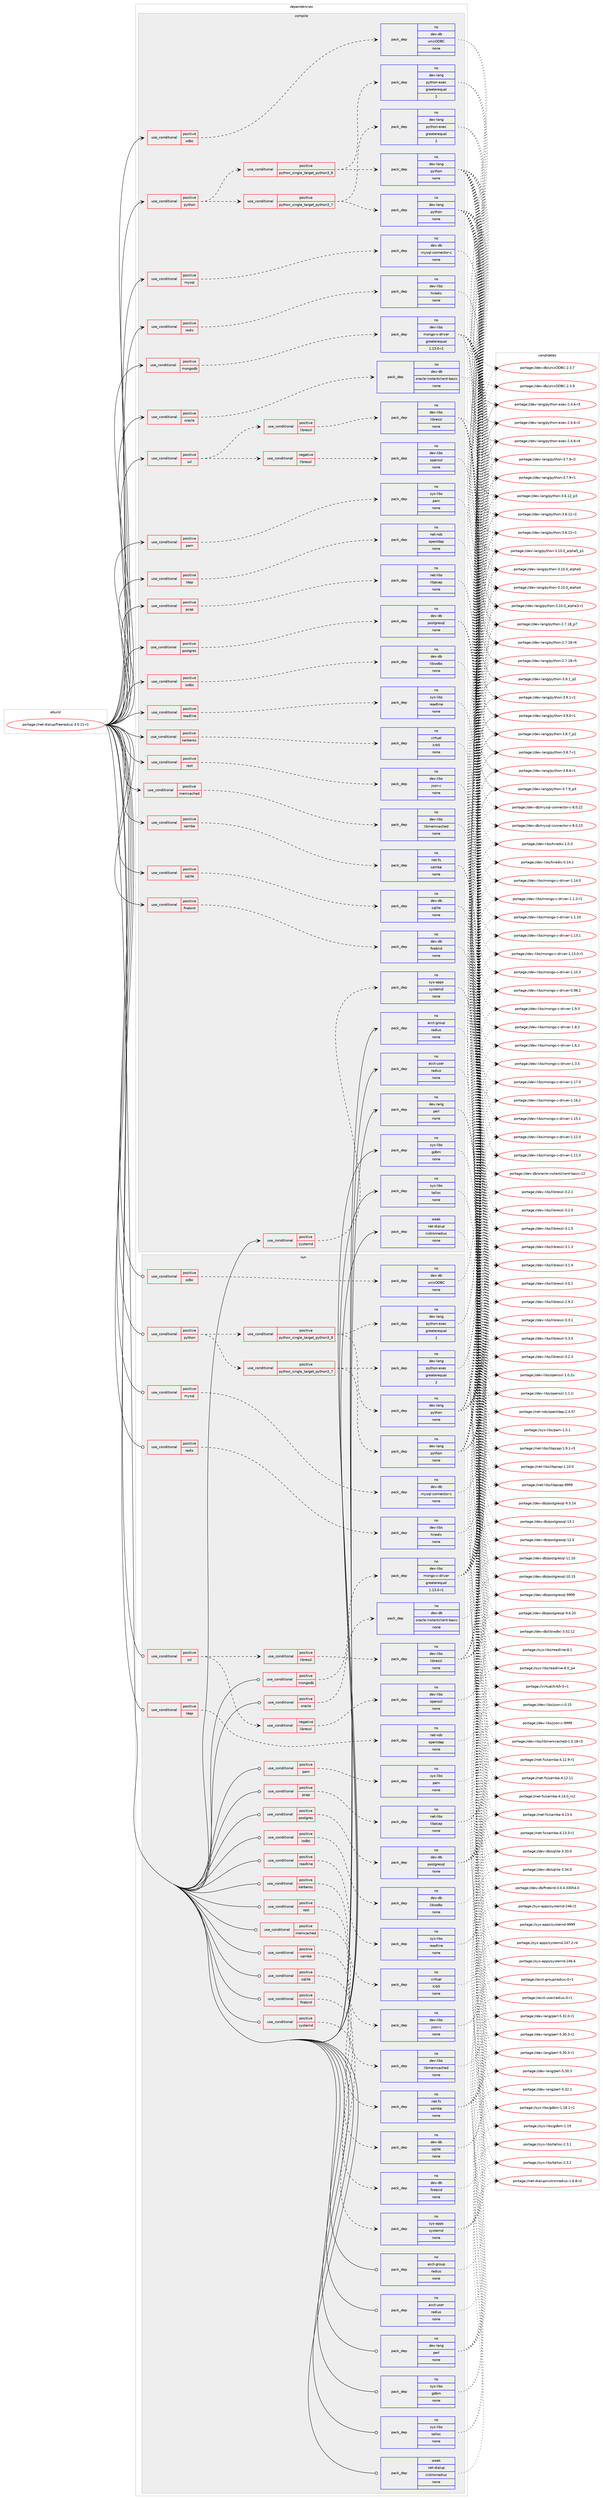 digraph prolog {

# *************
# Graph options
# *************

newrank=true;
concentrate=true;
compound=true;
graph [rankdir=LR,fontname=Helvetica,fontsize=10,ranksep=1.5];#, ranksep=2.5, nodesep=0.2];
edge  [arrowhead=vee];
node  [fontname=Helvetica,fontsize=10];

# **********
# The ebuild
# **********

subgraph cluster_leftcol {
color=gray;
rank=same;
label=<<i>ebuild</i>>;
id [label="portage://net-dialup/freeradius-3.0.21-r1", color=red, width=4, href="../net-dialup/freeradius-3.0.21-r1.svg"];
}

# ****************
# The dependencies
# ****************

subgraph cluster_midcol {
color=gray;
label=<<i>dependencies</i>>;
subgraph cluster_compile {
fillcolor="#eeeeee";
style=filled;
label=<<i>compile</i>>;
subgraph cond4612 {
dependency15739 [label=<<TABLE BORDER="0" CELLBORDER="1" CELLSPACING="0" CELLPADDING="4"><TR><TD ROWSPAN="3" CELLPADDING="10">use_conditional</TD></TR><TR><TD>positive</TD></TR><TR><TD>firebird</TD></TR></TABLE>>, shape=none, color=red];
subgraph pack10971 {
dependency15740 [label=<<TABLE BORDER="0" CELLBORDER="1" CELLSPACING="0" CELLPADDING="4" WIDTH="220"><TR><TD ROWSPAN="6" CELLPADDING="30">pack_dep</TD></TR><TR><TD WIDTH="110">no</TD></TR><TR><TD>dev-db</TD></TR><TR><TD>firebird</TD></TR><TR><TD>none</TD></TR><TR><TD></TD></TR></TABLE>>, shape=none, color=blue];
}
dependency15739:e -> dependency15740:w [weight=20,style="dashed",arrowhead="vee"];
}
id:e -> dependency15739:w [weight=20,style="solid",arrowhead="vee"];
subgraph cond4613 {
dependency15741 [label=<<TABLE BORDER="0" CELLBORDER="1" CELLSPACING="0" CELLPADDING="4"><TR><TD ROWSPAN="3" CELLPADDING="10">use_conditional</TD></TR><TR><TD>positive</TD></TR><TR><TD>iodbc</TD></TR></TABLE>>, shape=none, color=red];
subgraph pack10972 {
dependency15742 [label=<<TABLE BORDER="0" CELLBORDER="1" CELLSPACING="0" CELLPADDING="4" WIDTH="220"><TR><TD ROWSPAN="6" CELLPADDING="30">pack_dep</TD></TR><TR><TD WIDTH="110">no</TD></TR><TR><TD>dev-db</TD></TR><TR><TD>libiodbc</TD></TR><TR><TD>none</TD></TR><TR><TD></TD></TR></TABLE>>, shape=none, color=blue];
}
dependency15741:e -> dependency15742:w [weight=20,style="dashed",arrowhead="vee"];
}
id:e -> dependency15741:w [weight=20,style="solid",arrowhead="vee"];
subgraph cond4614 {
dependency15743 [label=<<TABLE BORDER="0" CELLBORDER="1" CELLSPACING="0" CELLPADDING="4"><TR><TD ROWSPAN="3" CELLPADDING="10">use_conditional</TD></TR><TR><TD>positive</TD></TR><TR><TD>kerberos</TD></TR></TABLE>>, shape=none, color=red];
subgraph pack10973 {
dependency15744 [label=<<TABLE BORDER="0" CELLBORDER="1" CELLSPACING="0" CELLPADDING="4" WIDTH="220"><TR><TD ROWSPAN="6" CELLPADDING="30">pack_dep</TD></TR><TR><TD WIDTH="110">no</TD></TR><TR><TD>virtual</TD></TR><TR><TD>krb5</TD></TR><TR><TD>none</TD></TR><TR><TD></TD></TR></TABLE>>, shape=none, color=blue];
}
dependency15743:e -> dependency15744:w [weight=20,style="dashed",arrowhead="vee"];
}
id:e -> dependency15743:w [weight=20,style="solid",arrowhead="vee"];
subgraph cond4615 {
dependency15745 [label=<<TABLE BORDER="0" CELLBORDER="1" CELLSPACING="0" CELLPADDING="4"><TR><TD ROWSPAN="3" CELLPADDING="10">use_conditional</TD></TR><TR><TD>positive</TD></TR><TR><TD>ldap</TD></TR></TABLE>>, shape=none, color=red];
subgraph pack10974 {
dependency15746 [label=<<TABLE BORDER="0" CELLBORDER="1" CELLSPACING="0" CELLPADDING="4" WIDTH="220"><TR><TD ROWSPAN="6" CELLPADDING="30">pack_dep</TD></TR><TR><TD WIDTH="110">no</TD></TR><TR><TD>net-nds</TD></TR><TR><TD>openldap</TD></TR><TR><TD>none</TD></TR><TR><TD></TD></TR></TABLE>>, shape=none, color=blue];
}
dependency15745:e -> dependency15746:w [weight=20,style="dashed",arrowhead="vee"];
}
id:e -> dependency15745:w [weight=20,style="solid",arrowhead="vee"];
subgraph cond4616 {
dependency15747 [label=<<TABLE BORDER="0" CELLBORDER="1" CELLSPACING="0" CELLPADDING="4"><TR><TD ROWSPAN="3" CELLPADDING="10">use_conditional</TD></TR><TR><TD>positive</TD></TR><TR><TD>memcached</TD></TR></TABLE>>, shape=none, color=red];
subgraph pack10975 {
dependency15748 [label=<<TABLE BORDER="0" CELLBORDER="1" CELLSPACING="0" CELLPADDING="4" WIDTH="220"><TR><TD ROWSPAN="6" CELLPADDING="30">pack_dep</TD></TR><TR><TD WIDTH="110">no</TD></TR><TR><TD>dev-libs</TD></TR><TR><TD>libmemcached</TD></TR><TR><TD>none</TD></TR><TR><TD></TD></TR></TABLE>>, shape=none, color=blue];
}
dependency15747:e -> dependency15748:w [weight=20,style="dashed",arrowhead="vee"];
}
id:e -> dependency15747:w [weight=20,style="solid",arrowhead="vee"];
subgraph cond4617 {
dependency15749 [label=<<TABLE BORDER="0" CELLBORDER="1" CELLSPACING="0" CELLPADDING="4"><TR><TD ROWSPAN="3" CELLPADDING="10">use_conditional</TD></TR><TR><TD>positive</TD></TR><TR><TD>mongodb</TD></TR></TABLE>>, shape=none, color=red];
subgraph pack10976 {
dependency15750 [label=<<TABLE BORDER="0" CELLBORDER="1" CELLSPACING="0" CELLPADDING="4" WIDTH="220"><TR><TD ROWSPAN="6" CELLPADDING="30">pack_dep</TD></TR><TR><TD WIDTH="110">no</TD></TR><TR><TD>dev-libs</TD></TR><TR><TD>mongo-c-driver</TD></TR><TR><TD>greaterequal</TD></TR><TR><TD>1.13.0-r1</TD></TR></TABLE>>, shape=none, color=blue];
}
dependency15749:e -> dependency15750:w [weight=20,style="dashed",arrowhead="vee"];
}
id:e -> dependency15749:w [weight=20,style="solid",arrowhead="vee"];
subgraph cond4618 {
dependency15751 [label=<<TABLE BORDER="0" CELLBORDER="1" CELLSPACING="0" CELLPADDING="4"><TR><TD ROWSPAN="3" CELLPADDING="10">use_conditional</TD></TR><TR><TD>positive</TD></TR><TR><TD>mysql</TD></TR></TABLE>>, shape=none, color=red];
subgraph pack10977 {
dependency15752 [label=<<TABLE BORDER="0" CELLBORDER="1" CELLSPACING="0" CELLPADDING="4" WIDTH="220"><TR><TD ROWSPAN="6" CELLPADDING="30">pack_dep</TD></TR><TR><TD WIDTH="110">no</TD></TR><TR><TD>dev-db</TD></TR><TR><TD>mysql-connector-c</TD></TR><TR><TD>none</TD></TR><TR><TD></TD></TR></TABLE>>, shape=none, color=blue];
}
dependency15751:e -> dependency15752:w [weight=20,style="dashed",arrowhead="vee"];
}
id:e -> dependency15751:w [weight=20,style="solid",arrowhead="vee"];
subgraph cond4619 {
dependency15753 [label=<<TABLE BORDER="0" CELLBORDER="1" CELLSPACING="0" CELLPADDING="4"><TR><TD ROWSPAN="3" CELLPADDING="10">use_conditional</TD></TR><TR><TD>positive</TD></TR><TR><TD>odbc</TD></TR></TABLE>>, shape=none, color=red];
subgraph pack10978 {
dependency15754 [label=<<TABLE BORDER="0" CELLBORDER="1" CELLSPACING="0" CELLPADDING="4" WIDTH="220"><TR><TD ROWSPAN="6" CELLPADDING="30">pack_dep</TD></TR><TR><TD WIDTH="110">no</TD></TR><TR><TD>dev-db</TD></TR><TR><TD>unixODBC</TD></TR><TR><TD>none</TD></TR><TR><TD></TD></TR></TABLE>>, shape=none, color=blue];
}
dependency15753:e -> dependency15754:w [weight=20,style="dashed",arrowhead="vee"];
}
id:e -> dependency15753:w [weight=20,style="solid",arrowhead="vee"];
subgraph cond4620 {
dependency15755 [label=<<TABLE BORDER="0" CELLBORDER="1" CELLSPACING="0" CELLPADDING="4"><TR><TD ROWSPAN="3" CELLPADDING="10">use_conditional</TD></TR><TR><TD>positive</TD></TR><TR><TD>oracle</TD></TR></TABLE>>, shape=none, color=red];
subgraph pack10979 {
dependency15756 [label=<<TABLE BORDER="0" CELLBORDER="1" CELLSPACING="0" CELLPADDING="4" WIDTH="220"><TR><TD ROWSPAN="6" CELLPADDING="30">pack_dep</TD></TR><TR><TD WIDTH="110">no</TD></TR><TR><TD>dev-db</TD></TR><TR><TD>oracle-instantclient-basic</TD></TR><TR><TD>none</TD></TR><TR><TD></TD></TR></TABLE>>, shape=none, color=blue];
}
dependency15755:e -> dependency15756:w [weight=20,style="dashed",arrowhead="vee"];
}
id:e -> dependency15755:w [weight=20,style="solid",arrowhead="vee"];
subgraph cond4621 {
dependency15757 [label=<<TABLE BORDER="0" CELLBORDER="1" CELLSPACING="0" CELLPADDING="4"><TR><TD ROWSPAN="3" CELLPADDING="10">use_conditional</TD></TR><TR><TD>positive</TD></TR><TR><TD>pam</TD></TR></TABLE>>, shape=none, color=red];
subgraph pack10980 {
dependency15758 [label=<<TABLE BORDER="0" CELLBORDER="1" CELLSPACING="0" CELLPADDING="4" WIDTH="220"><TR><TD ROWSPAN="6" CELLPADDING="30">pack_dep</TD></TR><TR><TD WIDTH="110">no</TD></TR><TR><TD>sys-libs</TD></TR><TR><TD>pam</TD></TR><TR><TD>none</TD></TR><TR><TD></TD></TR></TABLE>>, shape=none, color=blue];
}
dependency15757:e -> dependency15758:w [weight=20,style="dashed",arrowhead="vee"];
}
id:e -> dependency15757:w [weight=20,style="solid",arrowhead="vee"];
subgraph cond4622 {
dependency15759 [label=<<TABLE BORDER="0" CELLBORDER="1" CELLSPACING="0" CELLPADDING="4"><TR><TD ROWSPAN="3" CELLPADDING="10">use_conditional</TD></TR><TR><TD>positive</TD></TR><TR><TD>pcap</TD></TR></TABLE>>, shape=none, color=red];
subgraph pack10981 {
dependency15760 [label=<<TABLE BORDER="0" CELLBORDER="1" CELLSPACING="0" CELLPADDING="4" WIDTH="220"><TR><TD ROWSPAN="6" CELLPADDING="30">pack_dep</TD></TR><TR><TD WIDTH="110">no</TD></TR><TR><TD>net-libs</TD></TR><TR><TD>libpcap</TD></TR><TR><TD>none</TD></TR><TR><TD></TD></TR></TABLE>>, shape=none, color=blue];
}
dependency15759:e -> dependency15760:w [weight=20,style="dashed",arrowhead="vee"];
}
id:e -> dependency15759:w [weight=20,style="solid",arrowhead="vee"];
subgraph cond4623 {
dependency15761 [label=<<TABLE BORDER="0" CELLBORDER="1" CELLSPACING="0" CELLPADDING="4"><TR><TD ROWSPAN="3" CELLPADDING="10">use_conditional</TD></TR><TR><TD>positive</TD></TR><TR><TD>postgres</TD></TR></TABLE>>, shape=none, color=red];
subgraph pack10982 {
dependency15762 [label=<<TABLE BORDER="0" CELLBORDER="1" CELLSPACING="0" CELLPADDING="4" WIDTH="220"><TR><TD ROWSPAN="6" CELLPADDING="30">pack_dep</TD></TR><TR><TD WIDTH="110">no</TD></TR><TR><TD>dev-db</TD></TR><TR><TD>postgresql</TD></TR><TR><TD>none</TD></TR><TR><TD></TD></TR></TABLE>>, shape=none, color=blue];
}
dependency15761:e -> dependency15762:w [weight=20,style="dashed",arrowhead="vee"];
}
id:e -> dependency15761:w [weight=20,style="solid",arrowhead="vee"];
subgraph cond4624 {
dependency15763 [label=<<TABLE BORDER="0" CELLBORDER="1" CELLSPACING="0" CELLPADDING="4"><TR><TD ROWSPAN="3" CELLPADDING="10">use_conditional</TD></TR><TR><TD>positive</TD></TR><TR><TD>python</TD></TR></TABLE>>, shape=none, color=red];
subgraph cond4625 {
dependency15764 [label=<<TABLE BORDER="0" CELLBORDER="1" CELLSPACING="0" CELLPADDING="4"><TR><TD ROWSPAN="3" CELLPADDING="10">use_conditional</TD></TR><TR><TD>positive</TD></TR><TR><TD>python_single_target_python3_7</TD></TR></TABLE>>, shape=none, color=red];
subgraph pack10983 {
dependency15765 [label=<<TABLE BORDER="0" CELLBORDER="1" CELLSPACING="0" CELLPADDING="4" WIDTH="220"><TR><TD ROWSPAN="6" CELLPADDING="30">pack_dep</TD></TR><TR><TD WIDTH="110">no</TD></TR><TR><TD>dev-lang</TD></TR><TR><TD>python</TD></TR><TR><TD>none</TD></TR><TR><TD></TD></TR></TABLE>>, shape=none, color=blue];
}
dependency15764:e -> dependency15765:w [weight=20,style="dashed",arrowhead="vee"];
subgraph pack10984 {
dependency15766 [label=<<TABLE BORDER="0" CELLBORDER="1" CELLSPACING="0" CELLPADDING="4" WIDTH="220"><TR><TD ROWSPAN="6" CELLPADDING="30">pack_dep</TD></TR><TR><TD WIDTH="110">no</TD></TR><TR><TD>dev-lang</TD></TR><TR><TD>python-exec</TD></TR><TR><TD>greaterequal</TD></TR><TR><TD>2</TD></TR></TABLE>>, shape=none, color=blue];
}
dependency15764:e -> dependency15766:w [weight=20,style="dashed",arrowhead="vee"];
}
dependency15763:e -> dependency15764:w [weight=20,style="dashed",arrowhead="vee"];
subgraph cond4626 {
dependency15767 [label=<<TABLE BORDER="0" CELLBORDER="1" CELLSPACING="0" CELLPADDING="4"><TR><TD ROWSPAN="3" CELLPADDING="10">use_conditional</TD></TR><TR><TD>positive</TD></TR><TR><TD>python_single_target_python3_8</TD></TR></TABLE>>, shape=none, color=red];
subgraph pack10985 {
dependency15768 [label=<<TABLE BORDER="0" CELLBORDER="1" CELLSPACING="0" CELLPADDING="4" WIDTH="220"><TR><TD ROWSPAN="6" CELLPADDING="30">pack_dep</TD></TR><TR><TD WIDTH="110">no</TD></TR><TR><TD>dev-lang</TD></TR><TR><TD>python</TD></TR><TR><TD>none</TD></TR><TR><TD></TD></TR></TABLE>>, shape=none, color=blue];
}
dependency15767:e -> dependency15768:w [weight=20,style="dashed",arrowhead="vee"];
subgraph pack10986 {
dependency15769 [label=<<TABLE BORDER="0" CELLBORDER="1" CELLSPACING="0" CELLPADDING="4" WIDTH="220"><TR><TD ROWSPAN="6" CELLPADDING="30">pack_dep</TD></TR><TR><TD WIDTH="110">no</TD></TR><TR><TD>dev-lang</TD></TR><TR><TD>python-exec</TD></TR><TR><TD>greaterequal</TD></TR><TR><TD>2</TD></TR></TABLE>>, shape=none, color=blue];
}
dependency15767:e -> dependency15769:w [weight=20,style="dashed",arrowhead="vee"];
}
dependency15763:e -> dependency15767:w [weight=20,style="dashed",arrowhead="vee"];
}
id:e -> dependency15763:w [weight=20,style="solid",arrowhead="vee"];
subgraph cond4627 {
dependency15770 [label=<<TABLE BORDER="0" CELLBORDER="1" CELLSPACING="0" CELLPADDING="4"><TR><TD ROWSPAN="3" CELLPADDING="10">use_conditional</TD></TR><TR><TD>positive</TD></TR><TR><TD>readline</TD></TR></TABLE>>, shape=none, color=red];
subgraph pack10987 {
dependency15771 [label=<<TABLE BORDER="0" CELLBORDER="1" CELLSPACING="0" CELLPADDING="4" WIDTH="220"><TR><TD ROWSPAN="6" CELLPADDING="30">pack_dep</TD></TR><TR><TD WIDTH="110">no</TD></TR><TR><TD>sys-libs</TD></TR><TR><TD>readline</TD></TR><TR><TD>none</TD></TR><TR><TD></TD></TR></TABLE>>, shape=none, color=blue];
}
dependency15770:e -> dependency15771:w [weight=20,style="dashed",arrowhead="vee"];
}
id:e -> dependency15770:w [weight=20,style="solid",arrowhead="vee"];
subgraph cond4628 {
dependency15772 [label=<<TABLE BORDER="0" CELLBORDER="1" CELLSPACING="0" CELLPADDING="4"><TR><TD ROWSPAN="3" CELLPADDING="10">use_conditional</TD></TR><TR><TD>positive</TD></TR><TR><TD>redis</TD></TR></TABLE>>, shape=none, color=red];
subgraph pack10988 {
dependency15773 [label=<<TABLE BORDER="0" CELLBORDER="1" CELLSPACING="0" CELLPADDING="4" WIDTH="220"><TR><TD ROWSPAN="6" CELLPADDING="30">pack_dep</TD></TR><TR><TD WIDTH="110">no</TD></TR><TR><TD>dev-libs</TD></TR><TR><TD>hiredis</TD></TR><TR><TD>none</TD></TR><TR><TD></TD></TR></TABLE>>, shape=none, color=blue];
}
dependency15772:e -> dependency15773:w [weight=20,style="dashed",arrowhead="vee"];
}
id:e -> dependency15772:w [weight=20,style="solid",arrowhead="vee"];
subgraph cond4629 {
dependency15774 [label=<<TABLE BORDER="0" CELLBORDER="1" CELLSPACING="0" CELLPADDING="4"><TR><TD ROWSPAN="3" CELLPADDING="10">use_conditional</TD></TR><TR><TD>positive</TD></TR><TR><TD>rest</TD></TR></TABLE>>, shape=none, color=red];
subgraph pack10989 {
dependency15775 [label=<<TABLE BORDER="0" CELLBORDER="1" CELLSPACING="0" CELLPADDING="4" WIDTH="220"><TR><TD ROWSPAN="6" CELLPADDING="30">pack_dep</TD></TR><TR><TD WIDTH="110">no</TD></TR><TR><TD>dev-libs</TD></TR><TR><TD>json-c</TD></TR><TR><TD>none</TD></TR><TR><TD></TD></TR></TABLE>>, shape=none, color=blue];
}
dependency15774:e -> dependency15775:w [weight=20,style="dashed",arrowhead="vee"];
}
id:e -> dependency15774:w [weight=20,style="solid",arrowhead="vee"];
subgraph cond4630 {
dependency15776 [label=<<TABLE BORDER="0" CELLBORDER="1" CELLSPACING="0" CELLPADDING="4"><TR><TD ROWSPAN="3" CELLPADDING="10">use_conditional</TD></TR><TR><TD>positive</TD></TR><TR><TD>samba</TD></TR></TABLE>>, shape=none, color=red];
subgraph pack10990 {
dependency15777 [label=<<TABLE BORDER="0" CELLBORDER="1" CELLSPACING="0" CELLPADDING="4" WIDTH="220"><TR><TD ROWSPAN="6" CELLPADDING="30">pack_dep</TD></TR><TR><TD WIDTH="110">no</TD></TR><TR><TD>net-fs</TD></TR><TR><TD>samba</TD></TR><TR><TD>none</TD></TR><TR><TD></TD></TR></TABLE>>, shape=none, color=blue];
}
dependency15776:e -> dependency15777:w [weight=20,style="dashed",arrowhead="vee"];
}
id:e -> dependency15776:w [weight=20,style="solid",arrowhead="vee"];
subgraph cond4631 {
dependency15778 [label=<<TABLE BORDER="0" CELLBORDER="1" CELLSPACING="0" CELLPADDING="4"><TR><TD ROWSPAN="3" CELLPADDING="10">use_conditional</TD></TR><TR><TD>positive</TD></TR><TR><TD>sqlite</TD></TR></TABLE>>, shape=none, color=red];
subgraph pack10991 {
dependency15779 [label=<<TABLE BORDER="0" CELLBORDER="1" CELLSPACING="0" CELLPADDING="4" WIDTH="220"><TR><TD ROWSPAN="6" CELLPADDING="30">pack_dep</TD></TR><TR><TD WIDTH="110">no</TD></TR><TR><TD>dev-db</TD></TR><TR><TD>sqlite</TD></TR><TR><TD>none</TD></TR><TR><TD></TD></TR></TABLE>>, shape=none, color=blue];
}
dependency15778:e -> dependency15779:w [weight=20,style="dashed",arrowhead="vee"];
}
id:e -> dependency15778:w [weight=20,style="solid",arrowhead="vee"];
subgraph cond4632 {
dependency15780 [label=<<TABLE BORDER="0" CELLBORDER="1" CELLSPACING="0" CELLPADDING="4"><TR><TD ROWSPAN="3" CELLPADDING="10">use_conditional</TD></TR><TR><TD>positive</TD></TR><TR><TD>ssl</TD></TR></TABLE>>, shape=none, color=red];
subgraph cond4633 {
dependency15781 [label=<<TABLE BORDER="0" CELLBORDER="1" CELLSPACING="0" CELLPADDING="4"><TR><TD ROWSPAN="3" CELLPADDING="10">use_conditional</TD></TR><TR><TD>negative</TD></TR><TR><TD>libressl</TD></TR></TABLE>>, shape=none, color=red];
subgraph pack10992 {
dependency15782 [label=<<TABLE BORDER="0" CELLBORDER="1" CELLSPACING="0" CELLPADDING="4" WIDTH="220"><TR><TD ROWSPAN="6" CELLPADDING="30">pack_dep</TD></TR><TR><TD WIDTH="110">no</TD></TR><TR><TD>dev-libs</TD></TR><TR><TD>openssl</TD></TR><TR><TD>none</TD></TR><TR><TD></TD></TR></TABLE>>, shape=none, color=blue];
}
dependency15781:e -> dependency15782:w [weight=20,style="dashed",arrowhead="vee"];
}
dependency15780:e -> dependency15781:w [weight=20,style="dashed",arrowhead="vee"];
subgraph cond4634 {
dependency15783 [label=<<TABLE BORDER="0" CELLBORDER="1" CELLSPACING="0" CELLPADDING="4"><TR><TD ROWSPAN="3" CELLPADDING="10">use_conditional</TD></TR><TR><TD>positive</TD></TR><TR><TD>libressl</TD></TR></TABLE>>, shape=none, color=red];
subgraph pack10993 {
dependency15784 [label=<<TABLE BORDER="0" CELLBORDER="1" CELLSPACING="0" CELLPADDING="4" WIDTH="220"><TR><TD ROWSPAN="6" CELLPADDING="30">pack_dep</TD></TR><TR><TD WIDTH="110">no</TD></TR><TR><TD>dev-libs</TD></TR><TR><TD>libressl</TD></TR><TR><TD>none</TD></TR><TR><TD></TD></TR></TABLE>>, shape=none, color=blue];
}
dependency15783:e -> dependency15784:w [weight=20,style="dashed",arrowhead="vee"];
}
dependency15780:e -> dependency15783:w [weight=20,style="dashed",arrowhead="vee"];
}
id:e -> dependency15780:w [weight=20,style="solid",arrowhead="vee"];
subgraph cond4635 {
dependency15785 [label=<<TABLE BORDER="0" CELLBORDER="1" CELLSPACING="0" CELLPADDING="4"><TR><TD ROWSPAN="3" CELLPADDING="10">use_conditional</TD></TR><TR><TD>positive</TD></TR><TR><TD>systemd</TD></TR></TABLE>>, shape=none, color=red];
subgraph pack10994 {
dependency15786 [label=<<TABLE BORDER="0" CELLBORDER="1" CELLSPACING="0" CELLPADDING="4" WIDTH="220"><TR><TD ROWSPAN="6" CELLPADDING="30">pack_dep</TD></TR><TR><TD WIDTH="110">no</TD></TR><TR><TD>sys-apps</TD></TR><TR><TD>systemd</TD></TR><TR><TD>none</TD></TR><TR><TD></TD></TR></TABLE>>, shape=none, color=blue];
}
dependency15785:e -> dependency15786:w [weight=20,style="dashed",arrowhead="vee"];
}
id:e -> dependency15785:w [weight=20,style="solid",arrowhead="vee"];
subgraph pack10995 {
dependency15787 [label=<<TABLE BORDER="0" CELLBORDER="1" CELLSPACING="0" CELLPADDING="4" WIDTH="220"><TR><TD ROWSPAN="6" CELLPADDING="30">pack_dep</TD></TR><TR><TD WIDTH="110">no</TD></TR><TR><TD>acct-group</TD></TR><TR><TD>radius</TD></TR><TR><TD>none</TD></TR><TR><TD></TD></TR></TABLE>>, shape=none, color=blue];
}
id:e -> dependency15787:w [weight=20,style="solid",arrowhead="vee"];
subgraph pack10996 {
dependency15788 [label=<<TABLE BORDER="0" CELLBORDER="1" CELLSPACING="0" CELLPADDING="4" WIDTH="220"><TR><TD ROWSPAN="6" CELLPADDING="30">pack_dep</TD></TR><TR><TD WIDTH="110">no</TD></TR><TR><TD>acct-user</TD></TR><TR><TD>radius</TD></TR><TR><TD>none</TD></TR><TR><TD></TD></TR></TABLE>>, shape=none, color=blue];
}
id:e -> dependency15788:w [weight=20,style="solid",arrowhead="vee"];
subgraph pack10997 {
dependency15789 [label=<<TABLE BORDER="0" CELLBORDER="1" CELLSPACING="0" CELLPADDING="4" WIDTH="220"><TR><TD ROWSPAN="6" CELLPADDING="30">pack_dep</TD></TR><TR><TD WIDTH="110">no</TD></TR><TR><TD>dev-lang</TD></TR><TR><TD>perl</TD></TR><TR><TD>none</TD></TR><TR><TD></TD></TR></TABLE>>, shape=none, color=blue];
}
id:e -> dependency15789:w [weight=20,style="solid",arrowhead="vee"];
subgraph pack10998 {
dependency15790 [label=<<TABLE BORDER="0" CELLBORDER="1" CELLSPACING="0" CELLPADDING="4" WIDTH="220"><TR><TD ROWSPAN="6" CELLPADDING="30">pack_dep</TD></TR><TR><TD WIDTH="110">no</TD></TR><TR><TD>sys-libs</TD></TR><TR><TD>gdbm</TD></TR><TR><TD>none</TD></TR><TR><TD></TD></TR></TABLE>>, shape=none, color=blue];
}
id:e -> dependency15790:w [weight=20,style="solid",arrowhead="vee"];
subgraph pack10999 {
dependency15791 [label=<<TABLE BORDER="0" CELLBORDER="1" CELLSPACING="0" CELLPADDING="4" WIDTH="220"><TR><TD ROWSPAN="6" CELLPADDING="30">pack_dep</TD></TR><TR><TD WIDTH="110">no</TD></TR><TR><TD>sys-libs</TD></TR><TR><TD>talloc</TD></TR><TR><TD>none</TD></TR><TR><TD></TD></TR></TABLE>>, shape=none, color=blue];
}
id:e -> dependency15791:w [weight=20,style="solid",arrowhead="vee"];
subgraph pack11000 {
dependency15792 [label=<<TABLE BORDER="0" CELLBORDER="1" CELLSPACING="0" CELLPADDING="4" WIDTH="220"><TR><TD ROWSPAN="6" CELLPADDING="30">pack_dep</TD></TR><TR><TD WIDTH="110">weak</TD></TR><TR><TD>net-dialup</TD></TR><TR><TD>cistronradius</TD></TR><TR><TD>none</TD></TR><TR><TD></TD></TR></TABLE>>, shape=none, color=blue];
}
id:e -> dependency15792:w [weight=20,style="solid",arrowhead="vee"];
}
subgraph cluster_compileandrun {
fillcolor="#eeeeee";
style=filled;
label=<<i>compile and run</i>>;
}
subgraph cluster_run {
fillcolor="#eeeeee";
style=filled;
label=<<i>run</i>>;
subgraph cond4636 {
dependency15793 [label=<<TABLE BORDER="0" CELLBORDER="1" CELLSPACING="0" CELLPADDING="4"><TR><TD ROWSPAN="3" CELLPADDING="10">use_conditional</TD></TR><TR><TD>positive</TD></TR><TR><TD>firebird</TD></TR></TABLE>>, shape=none, color=red];
subgraph pack11001 {
dependency15794 [label=<<TABLE BORDER="0" CELLBORDER="1" CELLSPACING="0" CELLPADDING="4" WIDTH="220"><TR><TD ROWSPAN="6" CELLPADDING="30">pack_dep</TD></TR><TR><TD WIDTH="110">no</TD></TR><TR><TD>dev-db</TD></TR><TR><TD>firebird</TD></TR><TR><TD>none</TD></TR><TR><TD></TD></TR></TABLE>>, shape=none, color=blue];
}
dependency15793:e -> dependency15794:w [weight=20,style="dashed",arrowhead="vee"];
}
id:e -> dependency15793:w [weight=20,style="solid",arrowhead="odot"];
subgraph cond4637 {
dependency15795 [label=<<TABLE BORDER="0" CELLBORDER="1" CELLSPACING="0" CELLPADDING="4"><TR><TD ROWSPAN="3" CELLPADDING="10">use_conditional</TD></TR><TR><TD>positive</TD></TR><TR><TD>iodbc</TD></TR></TABLE>>, shape=none, color=red];
subgraph pack11002 {
dependency15796 [label=<<TABLE BORDER="0" CELLBORDER="1" CELLSPACING="0" CELLPADDING="4" WIDTH="220"><TR><TD ROWSPAN="6" CELLPADDING="30">pack_dep</TD></TR><TR><TD WIDTH="110">no</TD></TR><TR><TD>dev-db</TD></TR><TR><TD>libiodbc</TD></TR><TR><TD>none</TD></TR><TR><TD></TD></TR></TABLE>>, shape=none, color=blue];
}
dependency15795:e -> dependency15796:w [weight=20,style="dashed",arrowhead="vee"];
}
id:e -> dependency15795:w [weight=20,style="solid",arrowhead="odot"];
subgraph cond4638 {
dependency15797 [label=<<TABLE BORDER="0" CELLBORDER="1" CELLSPACING="0" CELLPADDING="4"><TR><TD ROWSPAN="3" CELLPADDING="10">use_conditional</TD></TR><TR><TD>positive</TD></TR><TR><TD>kerberos</TD></TR></TABLE>>, shape=none, color=red];
subgraph pack11003 {
dependency15798 [label=<<TABLE BORDER="0" CELLBORDER="1" CELLSPACING="0" CELLPADDING="4" WIDTH="220"><TR><TD ROWSPAN="6" CELLPADDING="30">pack_dep</TD></TR><TR><TD WIDTH="110">no</TD></TR><TR><TD>virtual</TD></TR><TR><TD>krb5</TD></TR><TR><TD>none</TD></TR><TR><TD></TD></TR></TABLE>>, shape=none, color=blue];
}
dependency15797:e -> dependency15798:w [weight=20,style="dashed",arrowhead="vee"];
}
id:e -> dependency15797:w [weight=20,style="solid",arrowhead="odot"];
subgraph cond4639 {
dependency15799 [label=<<TABLE BORDER="0" CELLBORDER="1" CELLSPACING="0" CELLPADDING="4"><TR><TD ROWSPAN="3" CELLPADDING="10">use_conditional</TD></TR><TR><TD>positive</TD></TR><TR><TD>ldap</TD></TR></TABLE>>, shape=none, color=red];
subgraph pack11004 {
dependency15800 [label=<<TABLE BORDER="0" CELLBORDER="1" CELLSPACING="0" CELLPADDING="4" WIDTH="220"><TR><TD ROWSPAN="6" CELLPADDING="30">pack_dep</TD></TR><TR><TD WIDTH="110">no</TD></TR><TR><TD>net-nds</TD></TR><TR><TD>openldap</TD></TR><TR><TD>none</TD></TR><TR><TD></TD></TR></TABLE>>, shape=none, color=blue];
}
dependency15799:e -> dependency15800:w [weight=20,style="dashed",arrowhead="vee"];
}
id:e -> dependency15799:w [weight=20,style="solid",arrowhead="odot"];
subgraph cond4640 {
dependency15801 [label=<<TABLE BORDER="0" CELLBORDER="1" CELLSPACING="0" CELLPADDING="4"><TR><TD ROWSPAN="3" CELLPADDING="10">use_conditional</TD></TR><TR><TD>positive</TD></TR><TR><TD>memcached</TD></TR></TABLE>>, shape=none, color=red];
subgraph pack11005 {
dependency15802 [label=<<TABLE BORDER="0" CELLBORDER="1" CELLSPACING="0" CELLPADDING="4" WIDTH="220"><TR><TD ROWSPAN="6" CELLPADDING="30">pack_dep</TD></TR><TR><TD WIDTH="110">no</TD></TR><TR><TD>dev-libs</TD></TR><TR><TD>libmemcached</TD></TR><TR><TD>none</TD></TR><TR><TD></TD></TR></TABLE>>, shape=none, color=blue];
}
dependency15801:e -> dependency15802:w [weight=20,style="dashed",arrowhead="vee"];
}
id:e -> dependency15801:w [weight=20,style="solid",arrowhead="odot"];
subgraph cond4641 {
dependency15803 [label=<<TABLE BORDER="0" CELLBORDER="1" CELLSPACING="0" CELLPADDING="4"><TR><TD ROWSPAN="3" CELLPADDING="10">use_conditional</TD></TR><TR><TD>positive</TD></TR><TR><TD>mongodb</TD></TR></TABLE>>, shape=none, color=red];
subgraph pack11006 {
dependency15804 [label=<<TABLE BORDER="0" CELLBORDER="1" CELLSPACING="0" CELLPADDING="4" WIDTH="220"><TR><TD ROWSPAN="6" CELLPADDING="30">pack_dep</TD></TR><TR><TD WIDTH="110">no</TD></TR><TR><TD>dev-libs</TD></TR><TR><TD>mongo-c-driver</TD></TR><TR><TD>greaterequal</TD></TR><TR><TD>1.13.0-r1</TD></TR></TABLE>>, shape=none, color=blue];
}
dependency15803:e -> dependency15804:w [weight=20,style="dashed",arrowhead="vee"];
}
id:e -> dependency15803:w [weight=20,style="solid",arrowhead="odot"];
subgraph cond4642 {
dependency15805 [label=<<TABLE BORDER="0" CELLBORDER="1" CELLSPACING="0" CELLPADDING="4"><TR><TD ROWSPAN="3" CELLPADDING="10">use_conditional</TD></TR><TR><TD>positive</TD></TR><TR><TD>mysql</TD></TR></TABLE>>, shape=none, color=red];
subgraph pack11007 {
dependency15806 [label=<<TABLE BORDER="0" CELLBORDER="1" CELLSPACING="0" CELLPADDING="4" WIDTH="220"><TR><TD ROWSPAN="6" CELLPADDING="30">pack_dep</TD></TR><TR><TD WIDTH="110">no</TD></TR><TR><TD>dev-db</TD></TR><TR><TD>mysql-connector-c</TD></TR><TR><TD>none</TD></TR><TR><TD></TD></TR></TABLE>>, shape=none, color=blue];
}
dependency15805:e -> dependency15806:w [weight=20,style="dashed",arrowhead="vee"];
}
id:e -> dependency15805:w [weight=20,style="solid",arrowhead="odot"];
subgraph cond4643 {
dependency15807 [label=<<TABLE BORDER="0" CELLBORDER="1" CELLSPACING="0" CELLPADDING="4"><TR><TD ROWSPAN="3" CELLPADDING="10">use_conditional</TD></TR><TR><TD>positive</TD></TR><TR><TD>odbc</TD></TR></TABLE>>, shape=none, color=red];
subgraph pack11008 {
dependency15808 [label=<<TABLE BORDER="0" CELLBORDER="1" CELLSPACING="0" CELLPADDING="4" WIDTH="220"><TR><TD ROWSPAN="6" CELLPADDING="30">pack_dep</TD></TR><TR><TD WIDTH="110">no</TD></TR><TR><TD>dev-db</TD></TR><TR><TD>unixODBC</TD></TR><TR><TD>none</TD></TR><TR><TD></TD></TR></TABLE>>, shape=none, color=blue];
}
dependency15807:e -> dependency15808:w [weight=20,style="dashed",arrowhead="vee"];
}
id:e -> dependency15807:w [weight=20,style="solid",arrowhead="odot"];
subgraph cond4644 {
dependency15809 [label=<<TABLE BORDER="0" CELLBORDER="1" CELLSPACING="0" CELLPADDING="4"><TR><TD ROWSPAN="3" CELLPADDING="10">use_conditional</TD></TR><TR><TD>positive</TD></TR><TR><TD>oracle</TD></TR></TABLE>>, shape=none, color=red];
subgraph pack11009 {
dependency15810 [label=<<TABLE BORDER="0" CELLBORDER="1" CELLSPACING="0" CELLPADDING="4" WIDTH="220"><TR><TD ROWSPAN="6" CELLPADDING="30">pack_dep</TD></TR><TR><TD WIDTH="110">no</TD></TR><TR><TD>dev-db</TD></TR><TR><TD>oracle-instantclient-basic</TD></TR><TR><TD>none</TD></TR><TR><TD></TD></TR></TABLE>>, shape=none, color=blue];
}
dependency15809:e -> dependency15810:w [weight=20,style="dashed",arrowhead="vee"];
}
id:e -> dependency15809:w [weight=20,style="solid",arrowhead="odot"];
subgraph cond4645 {
dependency15811 [label=<<TABLE BORDER="0" CELLBORDER="1" CELLSPACING="0" CELLPADDING="4"><TR><TD ROWSPAN="3" CELLPADDING="10">use_conditional</TD></TR><TR><TD>positive</TD></TR><TR><TD>pam</TD></TR></TABLE>>, shape=none, color=red];
subgraph pack11010 {
dependency15812 [label=<<TABLE BORDER="0" CELLBORDER="1" CELLSPACING="0" CELLPADDING="4" WIDTH="220"><TR><TD ROWSPAN="6" CELLPADDING="30">pack_dep</TD></TR><TR><TD WIDTH="110">no</TD></TR><TR><TD>sys-libs</TD></TR><TR><TD>pam</TD></TR><TR><TD>none</TD></TR><TR><TD></TD></TR></TABLE>>, shape=none, color=blue];
}
dependency15811:e -> dependency15812:w [weight=20,style="dashed",arrowhead="vee"];
}
id:e -> dependency15811:w [weight=20,style="solid",arrowhead="odot"];
subgraph cond4646 {
dependency15813 [label=<<TABLE BORDER="0" CELLBORDER="1" CELLSPACING="0" CELLPADDING="4"><TR><TD ROWSPAN="3" CELLPADDING="10">use_conditional</TD></TR><TR><TD>positive</TD></TR><TR><TD>pcap</TD></TR></TABLE>>, shape=none, color=red];
subgraph pack11011 {
dependency15814 [label=<<TABLE BORDER="0" CELLBORDER="1" CELLSPACING="0" CELLPADDING="4" WIDTH="220"><TR><TD ROWSPAN="6" CELLPADDING="30">pack_dep</TD></TR><TR><TD WIDTH="110">no</TD></TR><TR><TD>net-libs</TD></TR><TR><TD>libpcap</TD></TR><TR><TD>none</TD></TR><TR><TD></TD></TR></TABLE>>, shape=none, color=blue];
}
dependency15813:e -> dependency15814:w [weight=20,style="dashed",arrowhead="vee"];
}
id:e -> dependency15813:w [weight=20,style="solid",arrowhead="odot"];
subgraph cond4647 {
dependency15815 [label=<<TABLE BORDER="0" CELLBORDER="1" CELLSPACING="0" CELLPADDING="4"><TR><TD ROWSPAN="3" CELLPADDING="10">use_conditional</TD></TR><TR><TD>positive</TD></TR><TR><TD>postgres</TD></TR></TABLE>>, shape=none, color=red];
subgraph pack11012 {
dependency15816 [label=<<TABLE BORDER="0" CELLBORDER="1" CELLSPACING="0" CELLPADDING="4" WIDTH="220"><TR><TD ROWSPAN="6" CELLPADDING="30">pack_dep</TD></TR><TR><TD WIDTH="110">no</TD></TR><TR><TD>dev-db</TD></TR><TR><TD>postgresql</TD></TR><TR><TD>none</TD></TR><TR><TD></TD></TR></TABLE>>, shape=none, color=blue];
}
dependency15815:e -> dependency15816:w [weight=20,style="dashed",arrowhead="vee"];
}
id:e -> dependency15815:w [weight=20,style="solid",arrowhead="odot"];
subgraph cond4648 {
dependency15817 [label=<<TABLE BORDER="0" CELLBORDER="1" CELLSPACING="0" CELLPADDING="4"><TR><TD ROWSPAN="3" CELLPADDING="10">use_conditional</TD></TR><TR><TD>positive</TD></TR><TR><TD>python</TD></TR></TABLE>>, shape=none, color=red];
subgraph cond4649 {
dependency15818 [label=<<TABLE BORDER="0" CELLBORDER="1" CELLSPACING="0" CELLPADDING="4"><TR><TD ROWSPAN="3" CELLPADDING="10">use_conditional</TD></TR><TR><TD>positive</TD></TR><TR><TD>python_single_target_python3_7</TD></TR></TABLE>>, shape=none, color=red];
subgraph pack11013 {
dependency15819 [label=<<TABLE BORDER="0" CELLBORDER="1" CELLSPACING="0" CELLPADDING="4" WIDTH="220"><TR><TD ROWSPAN="6" CELLPADDING="30">pack_dep</TD></TR><TR><TD WIDTH="110">no</TD></TR><TR><TD>dev-lang</TD></TR><TR><TD>python</TD></TR><TR><TD>none</TD></TR><TR><TD></TD></TR></TABLE>>, shape=none, color=blue];
}
dependency15818:e -> dependency15819:w [weight=20,style="dashed",arrowhead="vee"];
subgraph pack11014 {
dependency15820 [label=<<TABLE BORDER="0" CELLBORDER="1" CELLSPACING="0" CELLPADDING="4" WIDTH="220"><TR><TD ROWSPAN="6" CELLPADDING="30">pack_dep</TD></TR><TR><TD WIDTH="110">no</TD></TR><TR><TD>dev-lang</TD></TR><TR><TD>python-exec</TD></TR><TR><TD>greaterequal</TD></TR><TR><TD>2</TD></TR></TABLE>>, shape=none, color=blue];
}
dependency15818:e -> dependency15820:w [weight=20,style="dashed",arrowhead="vee"];
}
dependency15817:e -> dependency15818:w [weight=20,style="dashed",arrowhead="vee"];
subgraph cond4650 {
dependency15821 [label=<<TABLE BORDER="0" CELLBORDER="1" CELLSPACING="0" CELLPADDING="4"><TR><TD ROWSPAN="3" CELLPADDING="10">use_conditional</TD></TR><TR><TD>positive</TD></TR><TR><TD>python_single_target_python3_8</TD></TR></TABLE>>, shape=none, color=red];
subgraph pack11015 {
dependency15822 [label=<<TABLE BORDER="0" CELLBORDER="1" CELLSPACING="0" CELLPADDING="4" WIDTH="220"><TR><TD ROWSPAN="6" CELLPADDING="30">pack_dep</TD></TR><TR><TD WIDTH="110">no</TD></TR><TR><TD>dev-lang</TD></TR><TR><TD>python</TD></TR><TR><TD>none</TD></TR><TR><TD></TD></TR></TABLE>>, shape=none, color=blue];
}
dependency15821:e -> dependency15822:w [weight=20,style="dashed",arrowhead="vee"];
subgraph pack11016 {
dependency15823 [label=<<TABLE BORDER="0" CELLBORDER="1" CELLSPACING="0" CELLPADDING="4" WIDTH="220"><TR><TD ROWSPAN="6" CELLPADDING="30">pack_dep</TD></TR><TR><TD WIDTH="110">no</TD></TR><TR><TD>dev-lang</TD></TR><TR><TD>python-exec</TD></TR><TR><TD>greaterequal</TD></TR><TR><TD>2</TD></TR></TABLE>>, shape=none, color=blue];
}
dependency15821:e -> dependency15823:w [weight=20,style="dashed",arrowhead="vee"];
}
dependency15817:e -> dependency15821:w [weight=20,style="dashed",arrowhead="vee"];
}
id:e -> dependency15817:w [weight=20,style="solid",arrowhead="odot"];
subgraph cond4651 {
dependency15824 [label=<<TABLE BORDER="0" CELLBORDER="1" CELLSPACING="0" CELLPADDING="4"><TR><TD ROWSPAN="3" CELLPADDING="10">use_conditional</TD></TR><TR><TD>positive</TD></TR><TR><TD>readline</TD></TR></TABLE>>, shape=none, color=red];
subgraph pack11017 {
dependency15825 [label=<<TABLE BORDER="0" CELLBORDER="1" CELLSPACING="0" CELLPADDING="4" WIDTH="220"><TR><TD ROWSPAN="6" CELLPADDING="30">pack_dep</TD></TR><TR><TD WIDTH="110">no</TD></TR><TR><TD>sys-libs</TD></TR><TR><TD>readline</TD></TR><TR><TD>none</TD></TR><TR><TD></TD></TR></TABLE>>, shape=none, color=blue];
}
dependency15824:e -> dependency15825:w [weight=20,style="dashed",arrowhead="vee"];
}
id:e -> dependency15824:w [weight=20,style="solid",arrowhead="odot"];
subgraph cond4652 {
dependency15826 [label=<<TABLE BORDER="0" CELLBORDER="1" CELLSPACING="0" CELLPADDING="4"><TR><TD ROWSPAN="3" CELLPADDING="10">use_conditional</TD></TR><TR><TD>positive</TD></TR><TR><TD>redis</TD></TR></TABLE>>, shape=none, color=red];
subgraph pack11018 {
dependency15827 [label=<<TABLE BORDER="0" CELLBORDER="1" CELLSPACING="0" CELLPADDING="4" WIDTH="220"><TR><TD ROWSPAN="6" CELLPADDING="30">pack_dep</TD></TR><TR><TD WIDTH="110">no</TD></TR><TR><TD>dev-libs</TD></TR><TR><TD>hiredis</TD></TR><TR><TD>none</TD></TR><TR><TD></TD></TR></TABLE>>, shape=none, color=blue];
}
dependency15826:e -> dependency15827:w [weight=20,style="dashed",arrowhead="vee"];
}
id:e -> dependency15826:w [weight=20,style="solid",arrowhead="odot"];
subgraph cond4653 {
dependency15828 [label=<<TABLE BORDER="0" CELLBORDER="1" CELLSPACING="0" CELLPADDING="4"><TR><TD ROWSPAN="3" CELLPADDING="10">use_conditional</TD></TR><TR><TD>positive</TD></TR><TR><TD>rest</TD></TR></TABLE>>, shape=none, color=red];
subgraph pack11019 {
dependency15829 [label=<<TABLE BORDER="0" CELLBORDER="1" CELLSPACING="0" CELLPADDING="4" WIDTH="220"><TR><TD ROWSPAN="6" CELLPADDING="30">pack_dep</TD></TR><TR><TD WIDTH="110">no</TD></TR><TR><TD>dev-libs</TD></TR><TR><TD>json-c</TD></TR><TR><TD>none</TD></TR><TR><TD></TD></TR></TABLE>>, shape=none, color=blue];
}
dependency15828:e -> dependency15829:w [weight=20,style="dashed",arrowhead="vee"];
}
id:e -> dependency15828:w [weight=20,style="solid",arrowhead="odot"];
subgraph cond4654 {
dependency15830 [label=<<TABLE BORDER="0" CELLBORDER="1" CELLSPACING="0" CELLPADDING="4"><TR><TD ROWSPAN="3" CELLPADDING="10">use_conditional</TD></TR><TR><TD>positive</TD></TR><TR><TD>samba</TD></TR></TABLE>>, shape=none, color=red];
subgraph pack11020 {
dependency15831 [label=<<TABLE BORDER="0" CELLBORDER="1" CELLSPACING="0" CELLPADDING="4" WIDTH="220"><TR><TD ROWSPAN="6" CELLPADDING="30">pack_dep</TD></TR><TR><TD WIDTH="110">no</TD></TR><TR><TD>net-fs</TD></TR><TR><TD>samba</TD></TR><TR><TD>none</TD></TR><TR><TD></TD></TR></TABLE>>, shape=none, color=blue];
}
dependency15830:e -> dependency15831:w [weight=20,style="dashed",arrowhead="vee"];
}
id:e -> dependency15830:w [weight=20,style="solid",arrowhead="odot"];
subgraph cond4655 {
dependency15832 [label=<<TABLE BORDER="0" CELLBORDER="1" CELLSPACING="0" CELLPADDING="4"><TR><TD ROWSPAN="3" CELLPADDING="10">use_conditional</TD></TR><TR><TD>positive</TD></TR><TR><TD>sqlite</TD></TR></TABLE>>, shape=none, color=red];
subgraph pack11021 {
dependency15833 [label=<<TABLE BORDER="0" CELLBORDER="1" CELLSPACING="0" CELLPADDING="4" WIDTH="220"><TR><TD ROWSPAN="6" CELLPADDING="30">pack_dep</TD></TR><TR><TD WIDTH="110">no</TD></TR><TR><TD>dev-db</TD></TR><TR><TD>sqlite</TD></TR><TR><TD>none</TD></TR><TR><TD></TD></TR></TABLE>>, shape=none, color=blue];
}
dependency15832:e -> dependency15833:w [weight=20,style="dashed",arrowhead="vee"];
}
id:e -> dependency15832:w [weight=20,style="solid",arrowhead="odot"];
subgraph cond4656 {
dependency15834 [label=<<TABLE BORDER="0" CELLBORDER="1" CELLSPACING="0" CELLPADDING="4"><TR><TD ROWSPAN="3" CELLPADDING="10">use_conditional</TD></TR><TR><TD>positive</TD></TR><TR><TD>ssl</TD></TR></TABLE>>, shape=none, color=red];
subgraph cond4657 {
dependency15835 [label=<<TABLE BORDER="0" CELLBORDER="1" CELLSPACING="0" CELLPADDING="4"><TR><TD ROWSPAN="3" CELLPADDING="10">use_conditional</TD></TR><TR><TD>negative</TD></TR><TR><TD>libressl</TD></TR></TABLE>>, shape=none, color=red];
subgraph pack11022 {
dependency15836 [label=<<TABLE BORDER="0" CELLBORDER="1" CELLSPACING="0" CELLPADDING="4" WIDTH="220"><TR><TD ROWSPAN="6" CELLPADDING="30">pack_dep</TD></TR><TR><TD WIDTH="110">no</TD></TR><TR><TD>dev-libs</TD></TR><TR><TD>openssl</TD></TR><TR><TD>none</TD></TR><TR><TD></TD></TR></TABLE>>, shape=none, color=blue];
}
dependency15835:e -> dependency15836:w [weight=20,style="dashed",arrowhead="vee"];
}
dependency15834:e -> dependency15835:w [weight=20,style="dashed",arrowhead="vee"];
subgraph cond4658 {
dependency15837 [label=<<TABLE BORDER="0" CELLBORDER="1" CELLSPACING="0" CELLPADDING="4"><TR><TD ROWSPAN="3" CELLPADDING="10">use_conditional</TD></TR><TR><TD>positive</TD></TR><TR><TD>libressl</TD></TR></TABLE>>, shape=none, color=red];
subgraph pack11023 {
dependency15838 [label=<<TABLE BORDER="0" CELLBORDER="1" CELLSPACING="0" CELLPADDING="4" WIDTH="220"><TR><TD ROWSPAN="6" CELLPADDING="30">pack_dep</TD></TR><TR><TD WIDTH="110">no</TD></TR><TR><TD>dev-libs</TD></TR><TR><TD>libressl</TD></TR><TR><TD>none</TD></TR><TR><TD></TD></TR></TABLE>>, shape=none, color=blue];
}
dependency15837:e -> dependency15838:w [weight=20,style="dashed",arrowhead="vee"];
}
dependency15834:e -> dependency15837:w [weight=20,style="dashed",arrowhead="vee"];
}
id:e -> dependency15834:w [weight=20,style="solid",arrowhead="odot"];
subgraph cond4659 {
dependency15839 [label=<<TABLE BORDER="0" CELLBORDER="1" CELLSPACING="0" CELLPADDING="4"><TR><TD ROWSPAN="3" CELLPADDING="10">use_conditional</TD></TR><TR><TD>positive</TD></TR><TR><TD>systemd</TD></TR></TABLE>>, shape=none, color=red];
subgraph pack11024 {
dependency15840 [label=<<TABLE BORDER="0" CELLBORDER="1" CELLSPACING="0" CELLPADDING="4" WIDTH="220"><TR><TD ROWSPAN="6" CELLPADDING="30">pack_dep</TD></TR><TR><TD WIDTH="110">no</TD></TR><TR><TD>sys-apps</TD></TR><TR><TD>systemd</TD></TR><TR><TD>none</TD></TR><TR><TD></TD></TR></TABLE>>, shape=none, color=blue];
}
dependency15839:e -> dependency15840:w [weight=20,style="dashed",arrowhead="vee"];
}
id:e -> dependency15839:w [weight=20,style="solid",arrowhead="odot"];
subgraph pack11025 {
dependency15841 [label=<<TABLE BORDER="0" CELLBORDER="1" CELLSPACING="0" CELLPADDING="4" WIDTH="220"><TR><TD ROWSPAN="6" CELLPADDING="30">pack_dep</TD></TR><TR><TD WIDTH="110">no</TD></TR><TR><TD>acct-group</TD></TR><TR><TD>radius</TD></TR><TR><TD>none</TD></TR><TR><TD></TD></TR></TABLE>>, shape=none, color=blue];
}
id:e -> dependency15841:w [weight=20,style="solid",arrowhead="odot"];
subgraph pack11026 {
dependency15842 [label=<<TABLE BORDER="0" CELLBORDER="1" CELLSPACING="0" CELLPADDING="4" WIDTH="220"><TR><TD ROWSPAN="6" CELLPADDING="30">pack_dep</TD></TR><TR><TD WIDTH="110">no</TD></TR><TR><TD>acct-user</TD></TR><TR><TD>radius</TD></TR><TR><TD>none</TD></TR><TR><TD></TD></TR></TABLE>>, shape=none, color=blue];
}
id:e -> dependency15842:w [weight=20,style="solid",arrowhead="odot"];
subgraph pack11027 {
dependency15843 [label=<<TABLE BORDER="0" CELLBORDER="1" CELLSPACING="0" CELLPADDING="4" WIDTH="220"><TR><TD ROWSPAN="6" CELLPADDING="30">pack_dep</TD></TR><TR><TD WIDTH="110">no</TD></TR><TR><TD>dev-lang</TD></TR><TR><TD>perl</TD></TR><TR><TD>none</TD></TR><TR><TD></TD></TR></TABLE>>, shape=none, color=blue];
}
id:e -> dependency15843:w [weight=20,style="solid",arrowhead="odot"];
subgraph pack11028 {
dependency15844 [label=<<TABLE BORDER="0" CELLBORDER="1" CELLSPACING="0" CELLPADDING="4" WIDTH="220"><TR><TD ROWSPAN="6" CELLPADDING="30">pack_dep</TD></TR><TR><TD WIDTH="110">no</TD></TR><TR><TD>sys-libs</TD></TR><TR><TD>gdbm</TD></TR><TR><TD>none</TD></TR><TR><TD></TD></TR></TABLE>>, shape=none, color=blue];
}
id:e -> dependency15844:w [weight=20,style="solid",arrowhead="odot"];
subgraph pack11029 {
dependency15845 [label=<<TABLE BORDER="0" CELLBORDER="1" CELLSPACING="0" CELLPADDING="4" WIDTH="220"><TR><TD ROWSPAN="6" CELLPADDING="30">pack_dep</TD></TR><TR><TD WIDTH="110">no</TD></TR><TR><TD>sys-libs</TD></TR><TR><TD>talloc</TD></TR><TR><TD>none</TD></TR><TR><TD></TD></TR></TABLE>>, shape=none, color=blue];
}
id:e -> dependency15845:w [weight=20,style="solid",arrowhead="odot"];
subgraph pack11030 {
dependency15846 [label=<<TABLE BORDER="0" CELLBORDER="1" CELLSPACING="0" CELLPADDING="4" WIDTH="220"><TR><TD ROWSPAN="6" CELLPADDING="30">pack_dep</TD></TR><TR><TD WIDTH="110">weak</TD></TR><TR><TD>net-dialup</TD></TR><TR><TD>cistronradius</TD></TR><TR><TD>none</TD></TR><TR><TD></TD></TR></TABLE>>, shape=none, color=blue];
}
id:e -> dependency15846:w [weight=20,style="solid",arrowhead="odot"];
}
}

# **************
# The candidates
# **************

subgraph cluster_choices {
rank=same;
color=gray;
label=<<i>candidates</i>>;

subgraph choice10971 {
color=black;
nodesep=1;
choice100101118451009847102105114101981051141004551464846524651514853524648 [label="portage://dev-db/firebird-3.0.4.33054.0", color=red, width=4,href="../dev-db/firebird-3.0.4.33054.0.svg"];
dependency15740:e -> choice100101118451009847102105114101981051141004551464846524651514853524648:w [style=dotted,weight="100"];
}
subgraph choice10972 {
color=black;
nodesep=1;
choice1001011184510098471081059810511110098994551465350464950 [label="portage://dev-db/libiodbc-3.52.12", color=red, width=4,href="../dev-db/libiodbc-3.52.12.svg"];
dependency15742:e -> choice1001011184510098471081059810511110098994551465350464950:w [style=dotted,weight="100"];
}
subgraph choice10973 {
color=black;
nodesep=1;
choice1181051141161179710847107114985345484511449 [label="portage://virtual/krb5-0-r1", color=red, width=4,href="../virtual/krb5-0-r1.svg"];
dependency15744:e -> choice1181051141161179710847107114985345484511449:w [style=dotted,weight="100"];
}
subgraph choice10974 {
color=black;
nodesep=1;
choice11010111645110100115471111121011101081009711245504652465355 [label="portage://net-nds/openldap-2.4.57", color=red, width=4,href="../net-nds/openldap-2.4.57.svg"];
dependency15746:e -> choice11010111645110100115471111121011101081009711245504652465355:w [style=dotted,weight="100"];
}
subgraph choice10975 {
color=black;
nodesep=1;
choice10010111845108105981154710810598109101109999799104101100454946484649564511451 [label="portage://dev-libs/libmemcached-1.0.18-r3", color=red, width=4,href="../dev-libs/libmemcached-1.0.18-r3.svg"];
dependency15748:e -> choice10010111845108105981154710810598109101109999799104101100454946484649564511451:w [style=dotted,weight="100"];
}
subgraph choice10976 {
color=black;
nodesep=1;
choice100101118451081059811547109111110103111459945100114105118101114454946574651 [label="portage://dev-libs/mongo-c-driver-1.9.3", color=red, width=4,href="../dev-libs/mongo-c-driver-1.9.3.svg"];
choice100101118451081059811547109111110103111459945100114105118101114454946564650 [label="portage://dev-libs/mongo-c-driver-1.8.2", color=red, width=4,href="../dev-libs/mongo-c-driver-1.8.2.svg"];
choice100101118451081059811547109111110103111459945100114105118101114454946544650 [label="portage://dev-libs/mongo-c-driver-1.6.2", color=red, width=4,href="../dev-libs/mongo-c-driver-1.6.2.svg"];
choice100101118451081059811547109111110103111459945100114105118101114454946514653 [label="portage://dev-libs/mongo-c-driver-1.3.5", color=red, width=4,href="../dev-libs/mongo-c-driver-1.3.5.svg"];
choice10010111845108105981154710911111010311145994510011410511810111445494649554648 [label="portage://dev-libs/mongo-c-driver-1.17.0", color=red, width=4,href="../dev-libs/mongo-c-driver-1.17.0.svg"];
choice10010111845108105981154710911111010311145994510011410511810111445494649544650 [label="portage://dev-libs/mongo-c-driver-1.16.2", color=red, width=4,href="../dev-libs/mongo-c-driver-1.16.2.svg"];
choice10010111845108105981154710911111010311145994510011410511810111445494649534649 [label="portage://dev-libs/mongo-c-driver-1.15.1", color=red, width=4,href="../dev-libs/mongo-c-driver-1.15.1.svg"];
choice10010111845108105981154710911111010311145994510011410511810111445494649524648 [label="portage://dev-libs/mongo-c-driver-1.14.0", color=red, width=4,href="../dev-libs/mongo-c-driver-1.14.0.svg"];
choice10010111845108105981154710911111010311145994510011410511810111445494649514649 [label="portage://dev-libs/mongo-c-driver-1.13.1", color=red, width=4,href="../dev-libs/mongo-c-driver-1.13.1.svg"];
choice100101118451081059811547109111110103111459945100114105118101114454946495146484511449 [label="portage://dev-libs/mongo-c-driver-1.13.0-r1", color=red, width=4,href="../dev-libs/mongo-c-driver-1.13.0-r1.svg"];
choice10010111845108105981154710911111010311145994510011410511810111445494649504648 [label="portage://dev-libs/mongo-c-driver-1.12.0", color=red, width=4,href="../dev-libs/mongo-c-driver-1.12.0.svg"];
choice10010111845108105981154710911111010311145994510011410511810111445494649494648 [label="portage://dev-libs/mongo-c-driver-1.11.0", color=red, width=4,href="../dev-libs/mongo-c-driver-1.11.0.svg"];
choice10010111845108105981154710911111010311145994510011410511810111445494649484651 [label="portage://dev-libs/mongo-c-driver-1.10.3", color=red, width=4,href="../dev-libs/mongo-c-driver-1.10.3.svg"];
choice1001011184510810598115471091111101031114599451001141051181011144549464946504511449 [label="portage://dev-libs/mongo-c-driver-1.1.2-r1", color=red, width=4,href="../dev-libs/mongo-c-driver-1.1.2-r1.svg"];
choice10010111845108105981154710911111010311145994510011410511810111445494649464948 [label="portage://dev-libs/mongo-c-driver-1.1.10", color=red, width=4,href="../dev-libs/mongo-c-driver-1.1.10.svg"];
choice10010111845108105981154710911111010311145994510011410511810111445484657564650 [label="portage://dev-libs/mongo-c-driver-0.98.2", color=red, width=4,href="../dev-libs/mongo-c-driver-0.98.2.svg"];
dependency15750:e -> choice100101118451081059811547109111110103111459945100114105118101114454946574651:w [style=dotted,weight="100"];
dependency15750:e -> choice100101118451081059811547109111110103111459945100114105118101114454946564650:w [style=dotted,weight="100"];
dependency15750:e -> choice100101118451081059811547109111110103111459945100114105118101114454946544650:w [style=dotted,weight="100"];
dependency15750:e -> choice100101118451081059811547109111110103111459945100114105118101114454946514653:w [style=dotted,weight="100"];
dependency15750:e -> choice10010111845108105981154710911111010311145994510011410511810111445494649554648:w [style=dotted,weight="100"];
dependency15750:e -> choice10010111845108105981154710911111010311145994510011410511810111445494649544650:w [style=dotted,weight="100"];
dependency15750:e -> choice10010111845108105981154710911111010311145994510011410511810111445494649534649:w [style=dotted,weight="100"];
dependency15750:e -> choice10010111845108105981154710911111010311145994510011410511810111445494649524648:w [style=dotted,weight="100"];
dependency15750:e -> choice10010111845108105981154710911111010311145994510011410511810111445494649514649:w [style=dotted,weight="100"];
dependency15750:e -> choice100101118451081059811547109111110103111459945100114105118101114454946495146484511449:w [style=dotted,weight="100"];
dependency15750:e -> choice10010111845108105981154710911111010311145994510011410511810111445494649504648:w [style=dotted,weight="100"];
dependency15750:e -> choice10010111845108105981154710911111010311145994510011410511810111445494649494648:w [style=dotted,weight="100"];
dependency15750:e -> choice10010111845108105981154710911111010311145994510011410511810111445494649484651:w [style=dotted,weight="100"];
dependency15750:e -> choice1001011184510810598115471091111101031114599451001141051181011144549464946504511449:w [style=dotted,weight="100"];
dependency15750:e -> choice10010111845108105981154710911111010311145994510011410511810111445494649464948:w [style=dotted,weight="100"];
dependency15750:e -> choice10010111845108105981154710911111010311145994510011410511810111445484657564650:w [style=dotted,weight="100"];
}
subgraph choice10977 {
color=black;
nodesep=1;
choice100101118451009847109121115113108459911111011010199116111114459945564648465051 [label="portage://dev-db/mysql-connector-c-8.0.23", color=red, width=4,href="../dev-db/mysql-connector-c-8.0.23.svg"];
choice100101118451009847109121115113108459911111011010199116111114459945564648465050 [label="portage://dev-db/mysql-connector-c-8.0.22", color=red, width=4,href="../dev-db/mysql-connector-c-8.0.22.svg"];
dependency15752:e -> choice100101118451009847109121115113108459911111011010199116111114459945564648465051:w [style=dotted,weight="100"];
dependency15752:e -> choice100101118451009847109121115113108459911111011010199116111114459945564648465050:w [style=dotted,weight="100"];
}
subgraph choice10978 {
color=black;
nodesep=1;
choice10010111845100984711711010512079686667455046514657 [label="portage://dev-db/unixODBC-2.3.9", color=red, width=4,href="../dev-db/unixODBC-2.3.9.svg"];
choice10010111845100984711711010512079686667455046514655 [label="portage://dev-db/unixODBC-2.3.7", color=red, width=4,href="../dev-db/unixODBC-2.3.7.svg"];
dependency15754:e -> choice10010111845100984711711010512079686667455046514657:w [style=dotted,weight="100"];
dependency15754:e -> choice10010111845100984711711010512079686667455046514655:w [style=dotted,weight="100"];
}
subgraph choice10979 {
color=black;
nodesep=1;
choice100101118451009847111114979910810145105110115116971101169910810510111011645989711510599454950 [label="portage://dev-db/oracle-instantclient-basic-12", color=red, width=4,href="../dev-db/oracle-instantclient-basic-12.svg"];
dependency15756:e -> choice100101118451009847111114979910810145105110115116971101169910810510111011645989711510599454950:w [style=dotted,weight="100"];
}
subgraph choice10980 {
color=black;
nodesep=1;
choice11512111545108105981154711297109454946534649 [label="portage://sys-libs/pam-1.5.1", color=red, width=4,href="../sys-libs/pam-1.5.1.svg"];
dependency15758:e -> choice11512111545108105981154711297109454946534649:w [style=dotted,weight="100"];
}
subgraph choice10981 {
color=black;
nodesep=1;
choice1101011164510810598115471081059811299971124557575757 [label="portage://net-libs/libpcap-9999", color=red, width=4,href="../net-libs/libpcap-9999.svg"];
choice1101011164510810598115471081059811299971124549465746494511451 [label="portage://net-libs/libpcap-1.9.1-r3", color=red, width=4,href="../net-libs/libpcap-1.9.1-r3.svg"];
choice11010111645108105981154710810598112999711245494649484648 [label="portage://net-libs/libpcap-1.10.0", color=red, width=4,href="../net-libs/libpcap-1.10.0.svg"];
dependency15760:e -> choice1101011164510810598115471081059811299971124557575757:w [style=dotted,weight="100"];
dependency15760:e -> choice1101011164510810598115471081059811299971124549465746494511451:w [style=dotted,weight="100"];
dependency15760:e -> choice11010111645108105981154710810598112999711245494649484648:w [style=dotted,weight="100"];
}
subgraph choice10982 {
color=black;
nodesep=1;
choice1001011184510098471121111151161031141011151131084557575757 [label="portage://dev-db/postgresql-9999", color=red, width=4,href="../dev-db/postgresql-9999.svg"];
choice10010111845100984711211111511610311410111511310845574654465048 [label="portage://dev-db/postgresql-9.6.20", color=red, width=4,href="../dev-db/postgresql-9.6.20.svg"];
choice10010111845100984711211111511610311410111511310845574653465052 [label="portage://dev-db/postgresql-9.5.24", color=red, width=4,href="../dev-db/postgresql-9.5.24.svg"];
choice1001011184510098471121111151161031141011151131084549514649 [label="portage://dev-db/postgresql-13.1", color=red, width=4,href="../dev-db/postgresql-13.1.svg"];
choice1001011184510098471121111151161031141011151131084549504653 [label="portage://dev-db/postgresql-12.5", color=red, width=4,href="../dev-db/postgresql-12.5.svg"];
choice100101118451009847112111115116103114101115113108454949464948 [label="portage://dev-db/postgresql-11.10", color=red, width=4,href="../dev-db/postgresql-11.10.svg"];
choice100101118451009847112111115116103114101115113108454948464953 [label="portage://dev-db/postgresql-10.15", color=red, width=4,href="../dev-db/postgresql-10.15.svg"];
dependency15762:e -> choice1001011184510098471121111151161031141011151131084557575757:w [style=dotted,weight="100"];
dependency15762:e -> choice10010111845100984711211111511610311410111511310845574654465048:w [style=dotted,weight="100"];
dependency15762:e -> choice10010111845100984711211111511610311410111511310845574653465052:w [style=dotted,weight="100"];
dependency15762:e -> choice1001011184510098471121111151161031141011151131084549514649:w [style=dotted,weight="100"];
dependency15762:e -> choice1001011184510098471121111151161031141011151131084549504653:w [style=dotted,weight="100"];
dependency15762:e -> choice100101118451009847112111115116103114101115113108454949464948:w [style=dotted,weight="100"];
dependency15762:e -> choice100101118451009847112111115116103114101115113108454948464953:w [style=dotted,weight="100"];
}
subgraph choice10983 {
color=black;
nodesep=1;
choice1001011184510897110103471121211161041111104551465746499511250 [label="portage://dev-lang/python-3.9.1_p2", color=red, width=4,href="../dev-lang/python-3.9.1_p2.svg"];
choice1001011184510897110103471121211161041111104551465746494511449 [label="portage://dev-lang/python-3.9.1-r1", color=red, width=4,href="../dev-lang/python-3.9.1-r1.svg"];
choice1001011184510897110103471121211161041111104551465746484511449 [label="portage://dev-lang/python-3.9.0-r1", color=red, width=4,href="../dev-lang/python-3.9.0-r1.svg"];
choice1001011184510897110103471121211161041111104551465646559511250 [label="portage://dev-lang/python-3.8.7_p2", color=red, width=4,href="../dev-lang/python-3.8.7_p2.svg"];
choice1001011184510897110103471121211161041111104551465646554511449 [label="portage://dev-lang/python-3.8.7-r1", color=red, width=4,href="../dev-lang/python-3.8.7-r1.svg"];
choice1001011184510897110103471121211161041111104551465646544511449 [label="portage://dev-lang/python-3.8.6-r1", color=red, width=4,href="../dev-lang/python-3.8.6-r1.svg"];
choice1001011184510897110103471121211161041111104551465546579511251 [label="portage://dev-lang/python-3.7.9_p3", color=red, width=4,href="../dev-lang/python-3.7.9_p3.svg"];
choice1001011184510897110103471121211161041111104551465546574511450 [label="portage://dev-lang/python-3.7.9-r2", color=red, width=4,href="../dev-lang/python-3.7.9-r2.svg"];
choice1001011184510897110103471121211161041111104551465546574511449 [label="portage://dev-lang/python-3.7.9-r1", color=red, width=4,href="../dev-lang/python-3.7.9-r1.svg"];
choice100101118451089711010347112121116104111110455146544649509511251 [label="portage://dev-lang/python-3.6.12_p3", color=red, width=4,href="../dev-lang/python-3.6.12_p3.svg"];
choice100101118451089711010347112121116104111110455146544649504511450 [label="portage://dev-lang/python-3.6.12-r2", color=red, width=4,href="../dev-lang/python-3.6.12-r2.svg"];
choice100101118451089711010347112121116104111110455146544649504511449 [label="portage://dev-lang/python-3.6.12-r1", color=red, width=4,href="../dev-lang/python-3.6.12-r1.svg"];
choice10010111845108971101034711212111610411111045514649484648959710811210497539511249 [label="portage://dev-lang/python-3.10.0_alpha5_p1", color=red, width=4,href="../dev-lang/python-3.10.0_alpha5_p1.svg"];
choice1001011184510897110103471121211161041111104551464948464895971081121049753 [label="portage://dev-lang/python-3.10.0_alpha5", color=red, width=4,href="../dev-lang/python-3.10.0_alpha5.svg"];
choice1001011184510897110103471121211161041111104551464948464895971081121049752 [label="portage://dev-lang/python-3.10.0_alpha4", color=red, width=4,href="../dev-lang/python-3.10.0_alpha4.svg"];
choice10010111845108971101034711212111610411111045514649484648959710811210497514511449 [label="portage://dev-lang/python-3.10.0_alpha3-r1", color=red, width=4,href="../dev-lang/python-3.10.0_alpha3-r1.svg"];
choice100101118451089711010347112121116104111110455046554649569511255 [label="portage://dev-lang/python-2.7.18_p7", color=red, width=4,href="../dev-lang/python-2.7.18_p7.svg"];
choice100101118451089711010347112121116104111110455046554649564511454 [label="portage://dev-lang/python-2.7.18-r6", color=red, width=4,href="../dev-lang/python-2.7.18-r6.svg"];
choice100101118451089711010347112121116104111110455046554649564511453 [label="portage://dev-lang/python-2.7.18-r5", color=red, width=4,href="../dev-lang/python-2.7.18-r5.svg"];
dependency15765:e -> choice1001011184510897110103471121211161041111104551465746499511250:w [style=dotted,weight="100"];
dependency15765:e -> choice1001011184510897110103471121211161041111104551465746494511449:w [style=dotted,weight="100"];
dependency15765:e -> choice1001011184510897110103471121211161041111104551465746484511449:w [style=dotted,weight="100"];
dependency15765:e -> choice1001011184510897110103471121211161041111104551465646559511250:w [style=dotted,weight="100"];
dependency15765:e -> choice1001011184510897110103471121211161041111104551465646554511449:w [style=dotted,weight="100"];
dependency15765:e -> choice1001011184510897110103471121211161041111104551465646544511449:w [style=dotted,weight="100"];
dependency15765:e -> choice1001011184510897110103471121211161041111104551465546579511251:w [style=dotted,weight="100"];
dependency15765:e -> choice1001011184510897110103471121211161041111104551465546574511450:w [style=dotted,weight="100"];
dependency15765:e -> choice1001011184510897110103471121211161041111104551465546574511449:w [style=dotted,weight="100"];
dependency15765:e -> choice100101118451089711010347112121116104111110455146544649509511251:w [style=dotted,weight="100"];
dependency15765:e -> choice100101118451089711010347112121116104111110455146544649504511450:w [style=dotted,weight="100"];
dependency15765:e -> choice100101118451089711010347112121116104111110455146544649504511449:w [style=dotted,weight="100"];
dependency15765:e -> choice10010111845108971101034711212111610411111045514649484648959710811210497539511249:w [style=dotted,weight="100"];
dependency15765:e -> choice1001011184510897110103471121211161041111104551464948464895971081121049753:w [style=dotted,weight="100"];
dependency15765:e -> choice1001011184510897110103471121211161041111104551464948464895971081121049752:w [style=dotted,weight="100"];
dependency15765:e -> choice10010111845108971101034711212111610411111045514649484648959710811210497514511449:w [style=dotted,weight="100"];
dependency15765:e -> choice100101118451089711010347112121116104111110455046554649569511255:w [style=dotted,weight="100"];
dependency15765:e -> choice100101118451089711010347112121116104111110455046554649564511454:w [style=dotted,weight="100"];
dependency15765:e -> choice100101118451089711010347112121116104111110455046554649564511453:w [style=dotted,weight="100"];
}
subgraph choice10984 {
color=black;
nodesep=1;
choice10010111845108971101034711212111610411111045101120101994550465246544511452 [label="portage://dev-lang/python-exec-2.4.6-r4", color=red, width=4,href="../dev-lang/python-exec-2.4.6-r4.svg"];
choice10010111845108971101034711212111610411111045101120101994550465246544511451 [label="portage://dev-lang/python-exec-2.4.6-r3", color=red, width=4,href="../dev-lang/python-exec-2.4.6-r3.svg"];
choice10010111845108971101034711212111610411111045101120101994550465246544511450 [label="portage://dev-lang/python-exec-2.4.6-r2", color=red, width=4,href="../dev-lang/python-exec-2.4.6-r2.svg"];
dependency15766:e -> choice10010111845108971101034711212111610411111045101120101994550465246544511452:w [style=dotted,weight="100"];
dependency15766:e -> choice10010111845108971101034711212111610411111045101120101994550465246544511451:w [style=dotted,weight="100"];
dependency15766:e -> choice10010111845108971101034711212111610411111045101120101994550465246544511450:w [style=dotted,weight="100"];
}
subgraph choice10985 {
color=black;
nodesep=1;
choice1001011184510897110103471121211161041111104551465746499511250 [label="portage://dev-lang/python-3.9.1_p2", color=red, width=4,href="../dev-lang/python-3.9.1_p2.svg"];
choice1001011184510897110103471121211161041111104551465746494511449 [label="portage://dev-lang/python-3.9.1-r1", color=red, width=4,href="../dev-lang/python-3.9.1-r1.svg"];
choice1001011184510897110103471121211161041111104551465746484511449 [label="portage://dev-lang/python-3.9.0-r1", color=red, width=4,href="../dev-lang/python-3.9.0-r1.svg"];
choice1001011184510897110103471121211161041111104551465646559511250 [label="portage://dev-lang/python-3.8.7_p2", color=red, width=4,href="../dev-lang/python-3.8.7_p2.svg"];
choice1001011184510897110103471121211161041111104551465646554511449 [label="portage://dev-lang/python-3.8.7-r1", color=red, width=4,href="../dev-lang/python-3.8.7-r1.svg"];
choice1001011184510897110103471121211161041111104551465646544511449 [label="portage://dev-lang/python-3.8.6-r1", color=red, width=4,href="../dev-lang/python-3.8.6-r1.svg"];
choice1001011184510897110103471121211161041111104551465546579511251 [label="portage://dev-lang/python-3.7.9_p3", color=red, width=4,href="../dev-lang/python-3.7.9_p3.svg"];
choice1001011184510897110103471121211161041111104551465546574511450 [label="portage://dev-lang/python-3.7.9-r2", color=red, width=4,href="../dev-lang/python-3.7.9-r2.svg"];
choice1001011184510897110103471121211161041111104551465546574511449 [label="portage://dev-lang/python-3.7.9-r1", color=red, width=4,href="../dev-lang/python-3.7.9-r1.svg"];
choice100101118451089711010347112121116104111110455146544649509511251 [label="portage://dev-lang/python-3.6.12_p3", color=red, width=4,href="../dev-lang/python-3.6.12_p3.svg"];
choice100101118451089711010347112121116104111110455146544649504511450 [label="portage://dev-lang/python-3.6.12-r2", color=red, width=4,href="../dev-lang/python-3.6.12-r2.svg"];
choice100101118451089711010347112121116104111110455146544649504511449 [label="portage://dev-lang/python-3.6.12-r1", color=red, width=4,href="../dev-lang/python-3.6.12-r1.svg"];
choice10010111845108971101034711212111610411111045514649484648959710811210497539511249 [label="portage://dev-lang/python-3.10.0_alpha5_p1", color=red, width=4,href="../dev-lang/python-3.10.0_alpha5_p1.svg"];
choice1001011184510897110103471121211161041111104551464948464895971081121049753 [label="portage://dev-lang/python-3.10.0_alpha5", color=red, width=4,href="../dev-lang/python-3.10.0_alpha5.svg"];
choice1001011184510897110103471121211161041111104551464948464895971081121049752 [label="portage://dev-lang/python-3.10.0_alpha4", color=red, width=4,href="../dev-lang/python-3.10.0_alpha4.svg"];
choice10010111845108971101034711212111610411111045514649484648959710811210497514511449 [label="portage://dev-lang/python-3.10.0_alpha3-r1", color=red, width=4,href="../dev-lang/python-3.10.0_alpha3-r1.svg"];
choice100101118451089711010347112121116104111110455046554649569511255 [label="portage://dev-lang/python-2.7.18_p7", color=red, width=4,href="../dev-lang/python-2.7.18_p7.svg"];
choice100101118451089711010347112121116104111110455046554649564511454 [label="portage://dev-lang/python-2.7.18-r6", color=red, width=4,href="../dev-lang/python-2.7.18-r6.svg"];
choice100101118451089711010347112121116104111110455046554649564511453 [label="portage://dev-lang/python-2.7.18-r5", color=red, width=4,href="../dev-lang/python-2.7.18-r5.svg"];
dependency15768:e -> choice1001011184510897110103471121211161041111104551465746499511250:w [style=dotted,weight="100"];
dependency15768:e -> choice1001011184510897110103471121211161041111104551465746494511449:w [style=dotted,weight="100"];
dependency15768:e -> choice1001011184510897110103471121211161041111104551465746484511449:w [style=dotted,weight="100"];
dependency15768:e -> choice1001011184510897110103471121211161041111104551465646559511250:w [style=dotted,weight="100"];
dependency15768:e -> choice1001011184510897110103471121211161041111104551465646554511449:w [style=dotted,weight="100"];
dependency15768:e -> choice1001011184510897110103471121211161041111104551465646544511449:w [style=dotted,weight="100"];
dependency15768:e -> choice1001011184510897110103471121211161041111104551465546579511251:w [style=dotted,weight="100"];
dependency15768:e -> choice1001011184510897110103471121211161041111104551465546574511450:w [style=dotted,weight="100"];
dependency15768:e -> choice1001011184510897110103471121211161041111104551465546574511449:w [style=dotted,weight="100"];
dependency15768:e -> choice100101118451089711010347112121116104111110455146544649509511251:w [style=dotted,weight="100"];
dependency15768:e -> choice100101118451089711010347112121116104111110455146544649504511450:w [style=dotted,weight="100"];
dependency15768:e -> choice100101118451089711010347112121116104111110455146544649504511449:w [style=dotted,weight="100"];
dependency15768:e -> choice10010111845108971101034711212111610411111045514649484648959710811210497539511249:w [style=dotted,weight="100"];
dependency15768:e -> choice1001011184510897110103471121211161041111104551464948464895971081121049753:w [style=dotted,weight="100"];
dependency15768:e -> choice1001011184510897110103471121211161041111104551464948464895971081121049752:w [style=dotted,weight="100"];
dependency15768:e -> choice10010111845108971101034711212111610411111045514649484648959710811210497514511449:w [style=dotted,weight="100"];
dependency15768:e -> choice100101118451089711010347112121116104111110455046554649569511255:w [style=dotted,weight="100"];
dependency15768:e -> choice100101118451089711010347112121116104111110455046554649564511454:w [style=dotted,weight="100"];
dependency15768:e -> choice100101118451089711010347112121116104111110455046554649564511453:w [style=dotted,weight="100"];
}
subgraph choice10986 {
color=black;
nodesep=1;
choice10010111845108971101034711212111610411111045101120101994550465246544511452 [label="portage://dev-lang/python-exec-2.4.6-r4", color=red, width=4,href="../dev-lang/python-exec-2.4.6-r4.svg"];
choice10010111845108971101034711212111610411111045101120101994550465246544511451 [label="portage://dev-lang/python-exec-2.4.6-r3", color=red, width=4,href="../dev-lang/python-exec-2.4.6-r3.svg"];
choice10010111845108971101034711212111610411111045101120101994550465246544511450 [label="portage://dev-lang/python-exec-2.4.6-r2", color=red, width=4,href="../dev-lang/python-exec-2.4.6-r2.svg"];
dependency15769:e -> choice10010111845108971101034711212111610411111045101120101994550465246544511452:w [style=dotted,weight="100"];
dependency15769:e -> choice10010111845108971101034711212111610411111045101120101994550465246544511451:w [style=dotted,weight="100"];
dependency15769:e -> choice10010111845108971101034711212111610411111045101120101994550465246544511450:w [style=dotted,weight="100"];
}
subgraph choice10987 {
color=black;
nodesep=1;
choice1151211154510810598115471141019710010810511010145564649 [label="portage://sys-libs/readline-8.1", color=red, width=4,href="../sys-libs/readline-8.1.svg"];
choice11512111545108105981154711410197100108105110101455646489511252 [label="portage://sys-libs/readline-8.0_p4", color=red, width=4,href="../sys-libs/readline-8.0_p4.svg"];
dependency15771:e -> choice1151211154510810598115471141019710010810511010145564649:w [style=dotted,weight="100"];
dependency15771:e -> choice11512111545108105981154711410197100108105110101455646489511252:w [style=dotted,weight="100"];
}
subgraph choice10988 {
color=black;
nodesep=1;
choice100101118451081059811547104105114101100105115454946484648 [label="portage://dev-libs/hiredis-1.0.0", color=red, width=4,href="../dev-libs/hiredis-1.0.0.svg"];
choice10010111845108105981154710410511410110010511545484649524649 [label="portage://dev-libs/hiredis-0.14.1", color=red, width=4,href="../dev-libs/hiredis-0.14.1.svg"];
dependency15773:e -> choice100101118451081059811547104105114101100105115454946484648:w [style=dotted,weight="100"];
dependency15773:e -> choice10010111845108105981154710410511410110010511545484649524649:w [style=dotted,weight="100"];
}
subgraph choice10989 {
color=black;
nodesep=1;
choice10010111845108105981154710611511111045994557575757 [label="portage://dev-libs/json-c-9999", color=red, width=4,href="../dev-libs/json-c-9999.svg"];
choice10010111845108105981154710611511111045994548464953 [label="portage://dev-libs/json-c-0.15", color=red, width=4,href="../dev-libs/json-c-0.15.svg"];
dependency15775:e -> choice10010111845108105981154710611511111045994557575757:w [style=dotted,weight="100"];
dependency15775:e -> choice10010111845108105981154710611511111045994548464953:w [style=dotted,weight="100"];
}
subgraph choice10990 {
color=black;
nodesep=1;
choice110101116451021154711597109989745524649524648951149950 [label="portage://net-fs/samba-4.14.0_rc2", color=red, width=4,href="../net-fs/samba-4.14.0_rc2.svg"];
choice110101116451021154711597109989745524649514652 [label="portage://net-fs/samba-4.13.4", color=red, width=4,href="../net-fs/samba-4.13.4.svg"];
choice1101011164510211547115971099897455246495146514511449 [label="portage://net-fs/samba-4.13.3-r1", color=red, width=4,href="../net-fs/samba-4.13.3-r1.svg"];
choice1101011164510211547115971099897455246495046574511449 [label="portage://net-fs/samba-4.12.9-r1", color=red, width=4,href="../net-fs/samba-4.12.9-r1.svg"];
choice11010111645102115471159710998974552464950464949 [label="portage://net-fs/samba-4.12.11", color=red, width=4,href="../net-fs/samba-4.12.11.svg"];
dependency15777:e -> choice110101116451021154711597109989745524649524648951149950:w [style=dotted,weight="100"];
dependency15777:e -> choice110101116451021154711597109989745524649514652:w [style=dotted,weight="100"];
dependency15777:e -> choice1101011164510211547115971099897455246495146514511449:w [style=dotted,weight="100"];
dependency15777:e -> choice1101011164510211547115971099897455246495046574511449:w [style=dotted,weight="100"];
dependency15777:e -> choice11010111645102115471159710998974552464950464949:w [style=dotted,weight="100"];
}
subgraph choice10991 {
color=black;
nodesep=1;
choice10010111845100984711511310810511610145514651524648 [label="portage://dev-db/sqlite-3.34.0", color=red, width=4,href="../dev-db/sqlite-3.34.0.svg"];
choice10010111845100984711511310810511610145514651514648 [label="portage://dev-db/sqlite-3.33.0", color=red, width=4,href="../dev-db/sqlite-3.33.0.svg"];
dependency15779:e -> choice10010111845100984711511310810511610145514651524648:w [style=dotted,weight="100"];
dependency15779:e -> choice10010111845100984711511310810511610145514651514648:w [style=dotted,weight="100"];
}
subgraph choice10992 {
color=black;
nodesep=1;
choice100101118451081059811547111112101110115115108454946494649105 [label="portage://dev-libs/openssl-1.1.1i", color=red, width=4,href="../dev-libs/openssl-1.1.1i.svg"];
choice100101118451081059811547111112101110115115108454946484650117 [label="portage://dev-libs/openssl-1.0.2u", color=red, width=4,href="../dev-libs/openssl-1.0.2u.svg"];
dependency15782:e -> choice100101118451081059811547111112101110115115108454946494649105:w [style=dotted,weight="100"];
dependency15782:e -> choice100101118451081059811547111112101110115115108454946484650117:w [style=dotted,weight="100"];
}
subgraph choice10993 {
color=black;
nodesep=1;
choice10010111845108105981154710810598114101115115108455146514649 [label="portage://dev-libs/libressl-3.3.1", color=red, width=4,href="../dev-libs/libressl-3.3.1.svg"];
choice10010111845108105981154710810598114101115115108455146514648 [label="portage://dev-libs/libressl-3.3.0", color=red, width=4,href="../dev-libs/libressl-3.3.0.svg"];
choice10010111845108105981154710810598114101115115108455146504651 [label="portage://dev-libs/libressl-3.2.3", color=red, width=4,href="../dev-libs/libressl-3.2.3.svg"];
choice10010111845108105981154710810598114101115115108455146504649 [label="portage://dev-libs/libressl-3.2.1", color=red, width=4,href="../dev-libs/libressl-3.2.1.svg"];
choice10010111845108105981154710810598114101115115108455146504648 [label="portage://dev-libs/libressl-3.2.0", color=red, width=4,href="../dev-libs/libressl-3.2.0.svg"];
choice10010111845108105981154710810598114101115115108455146494653 [label="portage://dev-libs/libressl-3.1.5", color=red, width=4,href="../dev-libs/libressl-3.1.5.svg"];
choice10010111845108105981154710810598114101115115108455146494652 [label="portage://dev-libs/libressl-3.1.4", color=red, width=4,href="../dev-libs/libressl-3.1.4.svg"];
choice10010111845108105981154710810598114101115115108455146494651 [label="portage://dev-libs/libressl-3.1.3", color=red, width=4,href="../dev-libs/libressl-3.1.3.svg"];
choice10010111845108105981154710810598114101115115108455146484650 [label="portage://dev-libs/libressl-3.0.2", color=red, width=4,href="../dev-libs/libressl-3.0.2.svg"];
choice10010111845108105981154710810598114101115115108455046574650 [label="portage://dev-libs/libressl-2.9.2", color=red, width=4,href="../dev-libs/libressl-2.9.2.svg"];
dependency15784:e -> choice10010111845108105981154710810598114101115115108455146514649:w [style=dotted,weight="100"];
dependency15784:e -> choice10010111845108105981154710810598114101115115108455146514648:w [style=dotted,weight="100"];
dependency15784:e -> choice10010111845108105981154710810598114101115115108455146504651:w [style=dotted,weight="100"];
dependency15784:e -> choice10010111845108105981154710810598114101115115108455146504649:w [style=dotted,weight="100"];
dependency15784:e -> choice10010111845108105981154710810598114101115115108455146504648:w [style=dotted,weight="100"];
dependency15784:e -> choice10010111845108105981154710810598114101115115108455146494653:w [style=dotted,weight="100"];
dependency15784:e -> choice10010111845108105981154710810598114101115115108455146494652:w [style=dotted,weight="100"];
dependency15784:e -> choice10010111845108105981154710810598114101115115108455146494651:w [style=dotted,weight="100"];
dependency15784:e -> choice10010111845108105981154710810598114101115115108455146484650:w [style=dotted,weight="100"];
dependency15784:e -> choice10010111845108105981154710810598114101115115108455046574650:w [style=dotted,weight="100"];
}
subgraph choice10994 {
color=black;
nodesep=1;
choice1151211154597112112115471151211151161011091004557575757 [label="portage://sys-apps/systemd-9999", color=red, width=4,href="../sys-apps/systemd-9999.svg"];
choice1151211154597112112115471151211151161011091004550525546504511452 [label="portage://sys-apps/systemd-247.2-r4", color=red, width=4,href="../sys-apps/systemd-247.2-r4.svg"];
choice115121115459711211211547115121115116101109100455052544654 [label="portage://sys-apps/systemd-246.6", color=red, width=4,href="../sys-apps/systemd-246.6.svg"];
choice115121115459711211211547115121115116101109100455052544511450 [label="portage://sys-apps/systemd-246-r2", color=red, width=4,href="../sys-apps/systemd-246-r2.svg"];
dependency15786:e -> choice1151211154597112112115471151211151161011091004557575757:w [style=dotted,weight="100"];
dependency15786:e -> choice1151211154597112112115471151211151161011091004550525546504511452:w [style=dotted,weight="100"];
dependency15786:e -> choice115121115459711211211547115121115116101109100455052544654:w [style=dotted,weight="100"];
dependency15786:e -> choice115121115459711211211547115121115116101109100455052544511450:w [style=dotted,weight="100"];
}
subgraph choice10995 {
color=black;
nodesep=1;
choice97999911645103114111117112471149710010511711545484511449 [label="portage://acct-group/radius-0-r1", color=red, width=4,href="../acct-group/radius-0-r1.svg"];
dependency15787:e -> choice97999911645103114111117112471149710010511711545484511449:w [style=dotted,weight="100"];
}
subgraph choice10996 {
color=black;
nodesep=1;
choice97999911645117115101114471149710010511711545484511449 [label="portage://acct-user/radius-0-r1", color=red, width=4,href="../acct-user/radius-0-r1.svg"];
dependency15788:e -> choice97999911645117115101114471149710010511711545484511449:w [style=dotted,weight="100"];
}
subgraph choice10997 {
color=black;
nodesep=1;
choice10010111845108971101034711210111410845534651504649 [label="portage://dev-lang/perl-5.32.1", color=red, width=4,href="../dev-lang/perl-5.32.1.svg"];
choice100101118451089711010347112101114108455346515046484511449 [label="portage://dev-lang/perl-5.32.0-r1", color=red, width=4,href="../dev-lang/perl-5.32.0-r1.svg"];
choice100101118451089711010347112101114108455346514846514511450 [label="portage://dev-lang/perl-5.30.3-r2", color=red, width=4,href="../dev-lang/perl-5.30.3-r2.svg"];
choice100101118451089711010347112101114108455346514846514511449 [label="portage://dev-lang/perl-5.30.3-r1", color=red, width=4,href="../dev-lang/perl-5.30.3-r1.svg"];
choice10010111845108971101034711210111410845534651484651 [label="portage://dev-lang/perl-5.30.3", color=red, width=4,href="../dev-lang/perl-5.30.3.svg"];
dependency15789:e -> choice10010111845108971101034711210111410845534651504649:w [style=dotted,weight="100"];
dependency15789:e -> choice100101118451089711010347112101114108455346515046484511449:w [style=dotted,weight="100"];
dependency15789:e -> choice100101118451089711010347112101114108455346514846514511450:w [style=dotted,weight="100"];
dependency15789:e -> choice100101118451089711010347112101114108455346514846514511449:w [style=dotted,weight="100"];
dependency15789:e -> choice10010111845108971101034711210111410845534651484651:w [style=dotted,weight="100"];
}
subgraph choice10998 {
color=black;
nodesep=1;
choice115121115451081059811547103100981094549464957 [label="portage://sys-libs/gdbm-1.19", color=red, width=4,href="../sys-libs/gdbm-1.19.svg"];
choice11512111545108105981154710310098109454946495646494511449 [label="portage://sys-libs/gdbm-1.18.1-r1", color=red, width=4,href="../sys-libs/gdbm-1.18.1-r1.svg"];
dependency15790:e -> choice115121115451081059811547103100981094549464957:w [style=dotted,weight="100"];
dependency15790:e -> choice11512111545108105981154710310098109454946495646494511449:w [style=dotted,weight="100"];
}
subgraph choice10999 {
color=black;
nodesep=1;
choice1151211154510810598115471169710810811199455046514650 [label="portage://sys-libs/talloc-2.3.2", color=red, width=4,href="../sys-libs/talloc-2.3.2.svg"];
choice1151211154510810598115471169710810811199455046514649 [label="portage://sys-libs/talloc-2.3.1", color=red, width=4,href="../sys-libs/talloc-2.3.1.svg"];
dependency15791:e -> choice1151211154510810598115471169710810811199455046514650:w [style=dotted,weight="100"];
dependency15791:e -> choice1151211154510810598115471169710810811199455046514649:w [style=dotted,weight="100"];
}
subgraph choice11000 {
color=black;
nodesep=1;
choice11010111645100105971081171124799105115116114111110114971001051171154549465446564511450 [label="portage://net-dialup/cistronradius-1.6.8-r2", color=red, width=4,href="../net-dialup/cistronradius-1.6.8-r2.svg"];
dependency15792:e -> choice11010111645100105971081171124799105115116114111110114971001051171154549465446564511450:w [style=dotted,weight="100"];
}
subgraph choice11001 {
color=black;
nodesep=1;
choice100101118451009847102105114101981051141004551464846524651514853524648 [label="portage://dev-db/firebird-3.0.4.33054.0", color=red, width=4,href="../dev-db/firebird-3.0.4.33054.0.svg"];
dependency15794:e -> choice100101118451009847102105114101981051141004551464846524651514853524648:w [style=dotted,weight="100"];
}
subgraph choice11002 {
color=black;
nodesep=1;
choice1001011184510098471081059810511110098994551465350464950 [label="portage://dev-db/libiodbc-3.52.12", color=red, width=4,href="../dev-db/libiodbc-3.52.12.svg"];
dependency15796:e -> choice1001011184510098471081059810511110098994551465350464950:w [style=dotted,weight="100"];
}
subgraph choice11003 {
color=black;
nodesep=1;
choice1181051141161179710847107114985345484511449 [label="portage://virtual/krb5-0-r1", color=red, width=4,href="../virtual/krb5-0-r1.svg"];
dependency15798:e -> choice1181051141161179710847107114985345484511449:w [style=dotted,weight="100"];
}
subgraph choice11004 {
color=black;
nodesep=1;
choice11010111645110100115471111121011101081009711245504652465355 [label="portage://net-nds/openldap-2.4.57", color=red, width=4,href="../net-nds/openldap-2.4.57.svg"];
dependency15800:e -> choice11010111645110100115471111121011101081009711245504652465355:w [style=dotted,weight="100"];
}
subgraph choice11005 {
color=black;
nodesep=1;
choice10010111845108105981154710810598109101109999799104101100454946484649564511451 [label="portage://dev-libs/libmemcached-1.0.18-r3", color=red, width=4,href="../dev-libs/libmemcached-1.0.18-r3.svg"];
dependency15802:e -> choice10010111845108105981154710810598109101109999799104101100454946484649564511451:w [style=dotted,weight="100"];
}
subgraph choice11006 {
color=black;
nodesep=1;
choice100101118451081059811547109111110103111459945100114105118101114454946574651 [label="portage://dev-libs/mongo-c-driver-1.9.3", color=red, width=4,href="../dev-libs/mongo-c-driver-1.9.3.svg"];
choice100101118451081059811547109111110103111459945100114105118101114454946564650 [label="portage://dev-libs/mongo-c-driver-1.8.2", color=red, width=4,href="../dev-libs/mongo-c-driver-1.8.2.svg"];
choice100101118451081059811547109111110103111459945100114105118101114454946544650 [label="portage://dev-libs/mongo-c-driver-1.6.2", color=red, width=4,href="../dev-libs/mongo-c-driver-1.6.2.svg"];
choice100101118451081059811547109111110103111459945100114105118101114454946514653 [label="portage://dev-libs/mongo-c-driver-1.3.5", color=red, width=4,href="../dev-libs/mongo-c-driver-1.3.5.svg"];
choice10010111845108105981154710911111010311145994510011410511810111445494649554648 [label="portage://dev-libs/mongo-c-driver-1.17.0", color=red, width=4,href="../dev-libs/mongo-c-driver-1.17.0.svg"];
choice10010111845108105981154710911111010311145994510011410511810111445494649544650 [label="portage://dev-libs/mongo-c-driver-1.16.2", color=red, width=4,href="../dev-libs/mongo-c-driver-1.16.2.svg"];
choice10010111845108105981154710911111010311145994510011410511810111445494649534649 [label="portage://dev-libs/mongo-c-driver-1.15.1", color=red, width=4,href="../dev-libs/mongo-c-driver-1.15.1.svg"];
choice10010111845108105981154710911111010311145994510011410511810111445494649524648 [label="portage://dev-libs/mongo-c-driver-1.14.0", color=red, width=4,href="../dev-libs/mongo-c-driver-1.14.0.svg"];
choice10010111845108105981154710911111010311145994510011410511810111445494649514649 [label="portage://dev-libs/mongo-c-driver-1.13.1", color=red, width=4,href="../dev-libs/mongo-c-driver-1.13.1.svg"];
choice100101118451081059811547109111110103111459945100114105118101114454946495146484511449 [label="portage://dev-libs/mongo-c-driver-1.13.0-r1", color=red, width=4,href="../dev-libs/mongo-c-driver-1.13.0-r1.svg"];
choice10010111845108105981154710911111010311145994510011410511810111445494649504648 [label="portage://dev-libs/mongo-c-driver-1.12.0", color=red, width=4,href="../dev-libs/mongo-c-driver-1.12.0.svg"];
choice10010111845108105981154710911111010311145994510011410511810111445494649494648 [label="portage://dev-libs/mongo-c-driver-1.11.0", color=red, width=4,href="../dev-libs/mongo-c-driver-1.11.0.svg"];
choice10010111845108105981154710911111010311145994510011410511810111445494649484651 [label="portage://dev-libs/mongo-c-driver-1.10.3", color=red, width=4,href="../dev-libs/mongo-c-driver-1.10.3.svg"];
choice1001011184510810598115471091111101031114599451001141051181011144549464946504511449 [label="portage://dev-libs/mongo-c-driver-1.1.2-r1", color=red, width=4,href="../dev-libs/mongo-c-driver-1.1.2-r1.svg"];
choice10010111845108105981154710911111010311145994510011410511810111445494649464948 [label="portage://dev-libs/mongo-c-driver-1.1.10", color=red, width=4,href="../dev-libs/mongo-c-driver-1.1.10.svg"];
choice10010111845108105981154710911111010311145994510011410511810111445484657564650 [label="portage://dev-libs/mongo-c-driver-0.98.2", color=red, width=4,href="../dev-libs/mongo-c-driver-0.98.2.svg"];
dependency15804:e -> choice100101118451081059811547109111110103111459945100114105118101114454946574651:w [style=dotted,weight="100"];
dependency15804:e -> choice100101118451081059811547109111110103111459945100114105118101114454946564650:w [style=dotted,weight="100"];
dependency15804:e -> choice100101118451081059811547109111110103111459945100114105118101114454946544650:w [style=dotted,weight="100"];
dependency15804:e -> choice100101118451081059811547109111110103111459945100114105118101114454946514653:w [style=dotted,weight="100"];
dependency15804:e -> choice10010111845108105981154710911111010311145994510011410511810111445494649554648:w [style=dotted,weight="100"];
dependency15804:e -> choice10010111845108105981154710911111010311145994510011410511810111445494649544650:w [style=dotted,weight="100"];
dependency15804:e -> choice10010111845108105981154710911111010311145994510011410511810111445494649534649:w [style=dotted,weight="100"];
dependency15804:e -> choice10010111845108105981154710911111010311145994510011410511810111445494649524648:w [style=dotted,weight="100"];
dependency15804:e -> choice10010111845108105981154710911111010311145994510011410511810111445494649514649:w [style=dotted,weight="100"];
dependency15804:e -> choice100101118451081059811547109111110103111459945100114105118101114454946495146484511449:w [style=dotted,weight="100"];
dependency15804:e -> choice10010111845108105981154710911111010311145994510011410511810111445494649504648:w [style=dotted,weight="100"];
dependency15804:e -> choice10010111845108105981154710911111010311145994510011410511810111445494649494648:w [style=dotted,weight="100"];
dependency15804:e -> choice10010111845108105981154710911111010311145994510011410511810111445494649484651:w [style=dotted,weight="100"];
dependency15804:e -> choice1001011184510810598115471091111101031114599451001141051181011144549464946504511449:w [style=dotted,weight="100"];
dependency15804:e -> choice10010111845108105981154710911111010311145994510011410511810111445494649464948:w [style=dotted,weight="100"];
dependency15804:e -> choice10010111845108105981154710911111010311145994510011410511810111445484657564650:w [style=dotted,weight="100"];
}
subgraph choice11007 {
color=black;
nodesep=1;
choice100101118451009847109121115113108459911111011010199116111114459945564648465051 [label="portage://dev-db/mysql-connector-c-8.0.23", color=red, width=4,href="../dev-db/mysql-connector-c-8.0.23.svg"];
choice100101118451009847109121115113108459911111011010199116111114459945564648465050 [label="portage://dev-db/mysql-connector-c-8.0.22", color=red, width=4,href="../dev-db/mysql-connector-c-8.0.22.svg"];
dependency15806:e -> choice100101118451009847109121115113108459911111011010199116111114459945564648465051:w [style=dotted,weight="100"];
dependency15806:e -> choice100101118451009847109121115113108459911111011010199116111114459945564648465050:w [style=dotted,weight="100"];
}
subgraph choice11008 {
color=black;
nodesep=1;
choice10010111845100984711711010512079686667455046514657 [label="portage://dev-db/unixODBC-2.3.9", color=red, width=4,href="../dev-db/unixODBC-2.3.9.svg"];
choice10010111845100984711711010512079686667455046514655 [label="portage://dev-db/unixODBC-2.3.7", color=red, width=4,href="../dev-db/unixODBC-2.3.7.svg"];
dependency15808:e -> choice10010111845100984711711010512079686667455046514657:w [style=dotted,weight="100"];
dependency15808:e -> choice10010111845100984711711010512079686667455046514655:w [style=dotted,weight="100"];
}
subgraph choice11009 {
color=black;
nodesep=1;
choice100101118451009847111114979910810145105110115116971101169910810510111011645989711510599454950 [label="portage://dev-db/oracle-instantclient-basic-12", color=red, width=4,href="../dev-db/oracle-instantclient-basic-12.svg"];
dependency15810:e -> choice100101118451009847111114979910810145105110115116971101169910810510111011645989711510599454950:w [style=dotted,weight="100"];
}
subgraph choice11010 {
color=black;
nodesep=1;
choice11512111545108105981154711297109454946534649 [label="portage://sys-libs/pam-1.5.1", color=red, width=4,href="../sys-libs/pam-1.5.1.svg"];
dependency15812:e -> choice11512111545108105981154711297109454946534649:w [style=dotted,weight="100"];
}
subgraph choice11011 {
color=black;
nodesep=1;
choice1101011164510810598115471081059811299971124557575757 [label="portage://net-libs/libpcap-9999", color=red, width=4,href="../net-libs/libpcap-9999.svg"];
choice1101011164510810598115471081059811299971124549465746494511451 [label="portage://net-libs/libpcap-1.9.1-r3", color=red, width=4,href="../net-libs/libpcap-1.9.1-r3.svg"];
choice11010111645108105981154710810598112999711245494649484648 [label="portage://net-libs/libpcap-1.10.0", color=red, width=4,href="../net-libs/libpcap-1.10.0.svg"];
dependency15814:e -> choice1101011164510810598115471081059811299971124557575757:w [style=dotted,weight="100"];
dependency15814:e -> choice1101011164510810598115471081059811299971124549465746494511451:w [style=dotted,weight="100"];
dependency15814:e -> choice11010111645108105981154710810598112999711245494649484648:w [style=dotted,weight="100"];
}
subgraph choice11012 {
color=black;
nodesep=1;
choice1001011184510098471121111151161031141011151131084557575757 [label="portage://dev-db/postgresql-9999", color=red, width=4,href="../dev-db/postgresql-9999.svg"];
choice10010111845100984711211111511610311410111511310845574654465048 [label="portage://dev-db/postgresql-9.6.20", color=red, width=4,href="../dev-db/postgresql-9.6.20.svg"];
choice10010111845100984711211111511610311410111511310845574653465052 [label="portage://dev-db/postgresql-9.5.24", color=red, width=4,href="../dev-db/postgresql-9.5.24.svg"];
choice1001011184510098471121111151161031141011151131084549514649 [label="portage://dev-db/postgresql-13.1", color=red, width=4,href="../dev-db/postgresql-13.1.svg"];
choice1001011184510098471121111151161031141011151131084549504653 [label="portage://dev-db/postgresql-12.5", color=red, width=4,href="../dev-db/postgresql-12.5.svg"];
choice100101118451009847112111115116103114101115113108454949464948 [label="portage://dev-db/postgresql-11.10", color=red, width=4,href="../dev-db/postgresql-11.10.svg"];
choice100101118451009847112111115116103114101115113108454948464953 [label="portage://dev-db/postgresql-10.15", color=red, width=4,href="../dev-db/postgresql-10.15.svg"];
dependency15816:e -> choice1001011184510098471121111151161031141011151131084557575757:w [style=dotted,weight="100"];
dependency15816:e -> choice10010111845100984711211111511610311410111511310845574654465048:w [style=dotted,weight="100"];
dependency15816:e -> choice10010111845100984711211111511610311410111511310845574653465052:w [style=dotted,weight="100"];
dependency15816:e -> choice1001011184510098471121111151161031141011151131084549514649:w [style=dotted,weight="100"];
dependency15816:e -> choice1001011184510098471121111151161031141011151131084549504653:w [style=dotted,weight="100"];
dependency15816:e -> choice100101118451009847112111115116103114101115113108454949464948:w [style=dotted,weight="100"];
dependency15816:e -> choice100101118451009847112111115116103114101115113108454948464953:w [style=dotted,weight="100"];
}
subgraph choice11013 {
color=black;
nodesep=1;
choice1001011184510897110103471121211161041111104551465746499511250 [label="portage://dev-lang/python-3.9.1_p2", color=red, width=4,href="../dev-lang/python-3.9.1_p2.svg"];
choice1001011184510897110103471121211161041111104551465746494511449 [label="portage://dev-lang/python-3.9.1-r1", color=red, width=4,href="../dev-lang/python-3.9.1-r1.svg"];
choice1001011184510897110103471121211161041111104551465746484511449 [label="portage://dev-lang/python-3.9.0-r1", color=red, width=4,href="../dev-lang/python-3.9.0-r1.svg"];
choice1001011184510897110103471121211161041111104551465646559511250 [label="portage://dev-lang/python-3.8.7_p2", color=red, width=4,href="../dev-lang/python-3.8.7_p2.svg"];
choice1001011184510897110103471121211161041111104551465646554511449 [label="portage://dev-lang/python-3.8.7-r1", color=red, width=4,href="../dev-lang/python-3.8.7-r1.svg"];
choice1001011184510897110103471121211161041111104551465646544511449 [label="portage://dev-lang/python-3.8.6-r1", color=red, width=4,href="../dev-lang/python-3.8.6-r1.svg"];
choice1001011184510897110103471121211161041111104551465546579511251 [label="portage://dev-lang/python-3.7.9_p3", color=red, width=4,href="../dev-lang/python-3.7.9_p3.svg"];
choice1001011184510897110103471121211161041111104551465546574511450 [label="portage://dev-lang/python-3.7.9-r2", color=red, width=4,href="../dev-lang/python-3.7.9-r2.svg"];
choice1001011184510897110103471121211161041111104551465546574511449 [label="portage://dev-lang/python-3.7.9-r1", color=red, width=4,href="../dev-lang/python-3.7.9-r1.svg"];
choice100101118451089711010347112121116104111110455146544649509511251 [label="portage://dev-lang/python-3.6.12_p3", color=red, width=4,href="../dev-lang/python-3.6.12_p3.svg"];
choice100101118451089711010347112121116104111110455146544649504511450 [label="portage://dev-lang/python-3.6.12-r2", color=red, width=4,href="../dev-lang/python-3.6.12-r2.svg"];
choice100101118451089711010347112121116104111110455146544649504511449 [label="portage://dev-lang/python-3.6.12-r1", color=red, width=4,href="../dev-lang/python-3.6.12-r1.svg"];
choice10010111845108971101034711212111610411111045514649484648959710811210497539511249 [label="portage://dev-lang/python-3.10.0_alpha5_p1", color=red, width=4,href="../dev-lang/python-3.10.0_alpha5_p1.svg"];
choice1001011184510897110103471121211161041111104551464948464895971081121049753 [label="portage://dev-lang/python-3.10.0_alpha5", color=red, width=4,href="../dev-lang/python-3.10.0_alpha5.svg"];
choice1001011184510897110103471121211161041111104551464948464895971081121049752 [label="portage://dev-lang/python-3.10.0_alpha4", color=red, width=4,href="../dev-lang/python-3.10.0_alpha4.svg"];
choice10010111845108971101034711212111610411111045514649484648959710811210497514511449 [label="portage://dev-lang/python-3.10.0_alpha3-r1", color=red, width=4,href="../dev-lang/python-3.10.0_alpha3-r1.svg"];
choice100101118451089711010347112121116104111110455046554649569511255 [label="portage://dev-lang/python-2.7.18_p7", color=red, width=4,href="../dev-lang/python-2.7.18_p7.svg"];
choice100101118451089711010347112121116104111110455046554649564511454 [label="portage://dev-lang/python-2.7.18-r6", color=red, width=4,href="../dev-lang/python-2.7.18-r6.svg"];
choice100101118451089711010347112121116104111110455046554649564511453 [label="portage://dev-lang/python-2.7.18-r5", color=red, width=4,href="../dev-lang/python-2.7.18-r5.svg"];
dependency15819:e -> choice1001011184510897110103471121211161041111104551465746499511250:w [style=dotted,weight="100"];
dependency15819:e -> choice1001011184510897110103471121211161041111104551465746494511449:w [style=dotted,weight="100"];
dependency15819:e -> choice1001011184510897110103471121211161041111104551465746484511449:w [style=dotted,weight="100"];
dependency15819:e -> choice1001011184510897110103471121211161041111104551465646559511250:w [style=dotted,weight="100"];
dependency15819:e -> choice1001011184510897110103471121211161041111104551465646554511449:w [style=dotted,weight="100"];
dependency15819:e -> choice1001011184510897110103471121211161041111104551465646544511449:w [style=dotted,weight="100"];
dependency15819:e -> choice1001011184510897110103471121211161041111104551465546579511251:w [style=dotted,weight="100"];
dependency15819:e -> choice1001011184510897110103471121211161041111104551465546574511450:w [style=dotted,weight="100"];
dependency15819:e -> choice1001011184510897110103471121211161041111104551465546574511449:w [style=dotted,weight="100"];
dependency15819:e -> choice100101118451089711010347112121116104111110455146544649509511251:w [style=dotted,weight="100"];
dependency15819:e -> choice100101118451089711010347112121116104111110455146544649504511450:w [style=dotted,weight="100"];
dependency15819:e -> choice100101118451089711010347112121116104111110455146544649504511449:w [style=dotted,weight="100"];
dependency15819:e -> choice10010111845108971101034711212111610411111045514649484648959710811210497539511249:w [style=dotted,weight="100"];
dependency15819:e -> choice1001011184510897110103471121211161041111104551464948464895971081121049753:w [style=dotted,weight="100"];
dependency15819:e -> choice1001011184510897110103471121211161041111104551464948464895971081121049752:w [style=dotted,weight="100"];
dependency15819:e -> choice10010111845108971101034711212111610411111045514649484648959710811210497514511449:w [style=dotted,weight="100"];
dependency15819:e -> choice100101118451089711010347112121116104111110455046554649569511255:w [style=dotted,weight="100"];
dependency15819:e -> choice100101118451089711010347112121116104111110455046554649564511454:w [style=dotted,weight="100"];
dependency15819:e -> choice100101118451089711010347112121116104111110455046554649564511453:w [style=dotted,weight="100"];
}
subgraph choice11014 {
color=black;
nodesep=1;
choice10010111845108971101034711212111610411111045101120101994550465246544511452 [label="portage://dev-lang/python-exec-2.4.6-r4", color=red, width=4,href="../dev-lang/python-exec-2.4.6-r4.svg"];
choice10010111845108971101034711212111610411111045101120101994550465246544511451 [label="portage://dev-lang/python-exec-2.4.6-r3", color=red, width=4,href="../dev-lang/python-exec-2.4.6-r3.svg"];
choice10010111845108971101034711212111610411111045101120101994550465246544511450 [label="portage://dev-lang/python-exec-2.4.6-r2", color=red, width=4,href="../dev-lang/python-exec-2.4.6-r2.svg"];
dependency15820:e -> choice10010111845108971101034711212111610411111045101120101994550465246544511452:w [style=dotted,weight="100"];
dependency15820:e -> choice10010111845108971101034711212111610411111045101120101994550465246544511451:w [style=dotted,weight="100"];
dependency15820:e -> choice10010111845108971101034711212111610411111045101120101994550465246544511450:w [style=dotted,weight="100"];
}
subgraph choice11015 {
color=black;
nodesep=1;
choice1001011184510897110103471121211161041111104551465746499511250 [label="portage://dev-lang/python-3.9.1_p2", color=red, width=4,href="../dev-lang/python-3.9.1_p2.svg"];
choice1001011184510897110103471121211161041111104551465746494511449 [label="portage://dev-lang/python-3.9.1-r1", color=red, width=4,href="../dev-lang/python-3.9.1-r1.svg"];
choice1001011184510897110103471121211161041111104551465746484511449 [label="portage://dev-lang/python-3.9.0-r1", color=red, width=4,href="../dev-lang/python-3.9.0-r1.svg"];
choice1001011184510897110103471121211161041111104551465646559511250 [label="portage://dev-lang/python-3.8.7_p2", color=red, width=4,href="../dev-lang/python-3.8.7_p2.svg"];
choice1001011184510897110103471121211161041111104551465646554511449 [label="portage://dev-lang/python-3.8.7-r1", color=red, width=4,href="../dev-lang/python-3.8.7-r1.svg"];
choice1001011184510897110103471121211161041111104551465646544511449 [label="portage://dev-lang/python-3.8.6-r1", color=red, width=4,href="../dev-lang/python-3.8.6-r1.svg"];
choice1001011184510897110103471121211161041111104551465546579511251 [label="portage://dev-lang/python-3.7.9_p3", color=red, width=4,href="../dev-lang/python-3.7.9_p3.svg"];
choice1001011184510897110103471121211161041111104551465546574511450 [label="portage://dev-lang/python-3.7.9-r2", color=red, width=4,href="../dev-lang/python-3.7.9-r2.svg"];
choice1001011184510897110103471121211161041111104551465546574511449 [label="portage://dev-lang/python-3.7.9-r1", color=red, width=4,href="../dev-lang/python-3.7.9-r1.svg"];
choice100101118451089711010347112121116104111110455146544649509511251 [label="portage://dev-lang/python-3.6.12_p3", color=red, width=4,href="../dev-lang/python-3.6.12_p3.svg"];
choice100101118451089711010347112121116104111110455146544649504511450 [label="portage://dev-lang/python-3.6.12-r2", color=red, width=4,href="../dev-lang/python-3.6.12-r2.svg"];
choice100101118451089711010347112121116104111110455146544649504511449 [label="portage://dev-lang/python-3.6.12-r1", color=red, width=4,href="../dev-lang/python-3.6.12-r1.svg"];
choice10010111845108971101034711212111610411111045514649484648959710811210497539511249 [label="portage://dev-lang/python-3.10.0_alpha5_p1", color=red, width=4,href="../dev-lang/python-3.10.0_alpha5_p1.svg"];
choice1001011184510897110103471121211161041111104551464948464895971081121049753 [label="portage://dev-lang/python-3.10.0_alpha5", color=red, width=4,href="../dev-lang/python-3.10.0_alpha5.svg"];
choice1001011184510897110103471121211161041111104551464948464895971081121049752 [label="portage://dev-lang/python-3.10.0_alpha4", color=red, width=4,href="../dev-lang/python-3.10.0_alpha4.svg"];
choice10010111845108971101034711212111610411111045514649484648959710811210497514511449 [label="portage://dev-lang/python-3.10.0_alpha3-r1", color=red, width=4,href="../dev-lang/python-3.10.0_alpha3-r1.svg"];
choice100101118451089711010347112121116104111110455046554649569511255 [label="portage://dev-lang/python-2.7.18_p7", color=red, width=4,href="../dev-lang/python-2.7.18_p7.svg"];
choice100101118451089711010347112121116104111110455046554649564511454 [label="portage://dev-lang/python-2.7.18-r6", color=red, width=4,href="../dev-lang/python-2.7.18-r6.svg"];
choice100101118451089711010347112121116104111110455046554649564511453 [label="portage://dev-lang/python-2.7.18-r5", color=red, width=4,href="../dev-lang/python-2.7.18-r5.svg"];
dependency15822:e -> choice1001011184510897110103471121211161041111104551465746499511250:w [style=dotted,weight="100"];
dependency15822:e -> choice1001011184510897110103471121211161041111104551465746494511449:w [style=dotted,weight="100"];
dependency15822:e -> choice1001011184510897110103471121211161041111104551465746484511449:w [style=dotted,weight="100"];
dependency15822:e -> choice1001011184510897110103471121211161041111104551465646559511250:w [style=dotted,weight="100"];
dependency15822:e -> choice1001011184510897110103471121211161041111104551465646554511449:w [style=dotted,weight="100"];
dependency15822:e -> choice1001011184510897110103471121211161041111104551465646544511449:w [style=dotted,weight="100"];
dependency15822:e -> choice1001011184510897110103471121211161041111104551465546579511251:w [style=dotted,weight="100"];
dependency15822:e -> choice1001011184510897110103471121211161041111104551465546574511450:w [style=dotted,weight="100"];
dependency15822:e -> choice1001011184510897110103471121211161041111104551465546574511449:w [style=dotted,weight="100"];
dependency15822:e -> choice100101118451089711010347112121116104111110455146544649509511251:w [style=dotted,weight="100"];
dependency15822:e -> choice100101118451089711010347112121116104111110455146544649504511450:w [style=dotted,weight="100"];
dependency15822:e -> choice100101118451089711010347112121116104111110455146544649504511449:w [style=dotted,weight="100"];
dependency15822:e -> choice10010111845108971101034711212111610411111045514649484648959710811210497539511249:w [style=dotted,weight="100"];
dependency15822:e -> choice1001011184510897110103471121211161041111104551464948464895971081121049753:w [style=dotted,weight="100"];
dependency15822:e -> choice1001011184510897110103471121211161041111104551464948464895971081121049752:w [style=dotted,weight="100"];
dependency15822:e -> choice10010111845108971101034711212111610411111045514649484648959710811210497514511449:w [style=dotted,weight="100"];
dependency15822:e -> choice100101118451089711010347112121116104111110455046554649569511255:w [style=dotted,weight="100"];
dependency15822:e -> choice100101118451089711010347112121116104111110455046554649564511454:w [style=dotted,weight="100"];
dependency15822:e -> choice100101118451089711010347112121116104111110455046554649564511453:w [style=dotted,weight="100"];
}
subgraph choice11016 {
color=black;
nodesep=1;
choice10010111845108971101034711212111610411111045101120101994550465246544511452 [label="portage://dev-lang/python-exec-2.4.6-r4", color=red, width=4,href="../dev-lang/python-exec-2.4.6-r4.svg"];
choice10010111845108971101034711212111610411111045101120101994550465246544511451 [label="portage://dev-lang/python-exec-2.4.6-r3", color=red, width=4,href="../dev-lang/python-exec-2.4.6-r3.svg"];
choice10010111845108971101034711212111610411111045101120101994550465246544511450 [label="portage://dev-lang/python-exec-2.4.6-r2", color=red, width=4,href="../dev-lang/python-exec-2.4.6-r2.svg"];
dependency15823:e -> choice10010111845108971101034711212111610411111045101120101994550465246544511452:w [style=dotted,weight="100"];
dependency15823:e -> choice10010111845108971101034711212111610411111045101120101994550465246544511451:w [style=dotted,weight="100"];
dependency15823:e -> choice10010111845108971101034711212111610411111045101120101994550465246544511450:w [style=dotted,weight="100"];
}
subgraph choice11017 {
color=black;
nodesep=1;
choice1151211154510810598115471141019710010810511010145564649 [label="portage://sys-libs/readline-8.1", color=red, width=4,href="../sys-libs/readline-8.1.svg"];
choice11512111545108105981154711410197100108105110101455646489511252 [label="portage://sys-libs/readline-8.0_p4", color=red, width=4,href="../sys-libs/readline-8.0_p4.svg"];
dependency15825:e -> choice1151211154510810598115471141019710010810511010145564649:w [style=dotted,weight="100"];
dependency15825:e -> choice11512111545108105981154711410197100108105110101455646489511252:w [style=dotted,weight="100"];
}
subgraph choice11018 {
color=black;
nodesep=1;
choice100101118451081059811547104105114101100105115454946484648 [label="portage://dev-libs/hiredis-1.0.0", color=red, width=4,href="../dev-libs/hiredis-1.0.0.svg"];
choice10010111845108105981154710410511410110010511545484649524649 [label="portage://dev-libs/hiredis-0.14.1", color=red, width=4,href="../dev-libs/hiredis-0.14.1.svg"];
dependency15827:e -> choice100101118451081059811547104105114101100105115454946484648:w [style=dotted,weight="100"];
dependency15827:e -> choice10010111845108105981154710410511410110010511545484649524649:w [style=dotted,weight="100"];
}
subgraph choice11019 {
color=black;
nodesep=1;
choice10010111845108105981154710611511111045994557575757 [label="portage://dev-libs/json-c-9999", color=red, width=4,href="../dev-libs/json-c-9999.svg"];
choice10010111845108105981154710611511111045994548464953 [label="portage://dev-libs/json-c-0.15", color=red, width=4,href="../dev-libs/json-c-0.15.svg"];
dependency15829:e -> choice10010111845108105981154710611511111045994557575757:w [style=dotted,weight="100"];
dependency15829:e -> choice10010111845108105981154710611511111045994548464953:w [style=dotted,weight="100"];
}
subgraph choice11020 {
color=black;
nodesep=1;
choice110101116451021154711597109989745524649524648951149950 [label="portage://net-fs/samba-4.14.0_rc2", color=red, width=4,href="../net-fs/samba-4.14.0_rc2.svg"];
choice110101116451021154711597109989745524649514652 [label="portage://net-fs/samba-4.13.4", color=red, width=4,href="../net-fs/samba-4.13.4.svg"];
choice1101011164510211547115971099897455246495146514511449 [label="portage://net-fs/samba-4.13.3-r1", color=red, width=4,href="../net-fs/samba-4.13.3-r1.svg"];
choice1101011164510211547115971099897455246495046574511449 [label="portage://net-fs/samba-4.12.9-r1", color=red, width=4,href="../net-fs/samba-4.12.9-r1.svg"];
choice11010111645102115471159710998974552464950464949 [label="portage://net-fs/samba-4.12.11", color=red, width=4,href="../net-fs/samba-4.12.11.svg"];
dependency15831:e -> choice110101116451021154711597109989745524649524648951149950:w [style=dotted,weight="100"];
dependency15831:e -> choice110101116451021154711597109989745524649514652:w [style=dotted,weight="100"];
dependency15831:e -> choice1101011164510211547115971099897455246495146514511449:w [style=dotted,weight="100"];
dependency15831:e -> choice1101011164510211547115971099897455246495046574511449:w [style=dotted,weight="100"];
dependency15831:e -> choice11010111645102115471159710998974552464950464949:w [style=dotted,weight="100"];
}
subgraph choice11021 {
color=black;
nodesep=1;
choice10010111845100984711511310810511610145514651524648 [label="portage://dev-db/sqlite-3.34.0", color=red, width=4,href="../dev-db/sqlite-3.34.0.svg"];
choice10010111845100984711511310810511610145514651514648 [label="portage://dev-db/sqlite-3.33.0", color=red, width=4,href="../dev-db/sqlite-3.33.0.svg"];
dependency15833:e -> choice10010111845100984711511310810511610145514651524648:w [style=dotted,weight="100"];
dependency15833:e -> choice10010111845100984711511310810511610145514651514648:w [style=dotted,weight="100"];
}
subgraph choice11022 {
color=black;
nodesep=1;
choice100101118451081059811547111112101110115115108454946494649105 [label="portage://dev-libs/openssl-1.1.1i", color=red, width=4,href="../dev-libs/openssl-1.1.1i.svg"];
choice100101118451081059811547111112101110115115108454946484650117 [label="portage://dev-libs/openssl-1.0.2u", color=red, width=4,href="../dev-libs/openssl-1.0.2u.svg"];
dependency15836:e -> choice100101118451081059811547111112101110115115108454946494649105:w [style=dotted,weight="100"];
dependency15836:e -> choice100101118451081059811547111112101110115115108454946484650117:w [style=dotted,weight="100"];
}
subgraph choice11023 {
color=black;
nodesep=1;
choice10010111845108105981154710810598114101115115108455146514649 [label="portage://dev-libs/libressl-3.3.1", color=red, width=4,href="../dev-libs/libressl-3.3.1.svg"];
choice10010111845108105981154710810598114101115115108455146514648 [label="portage://dev-libs/libressl-3.3.0", color=red, width=4,href="../dev-libs/libressl-3.3.0.svg"];
choice10010111845108105981154710810598114101115115108455146504651 [label="portage://dev-libs/libressl-3.2.3", color=red, width=4,href="../dev-libs/libressl-3.2.3.svg"];
choice10010111845108105981154710810598114101115115108455146504649 [label="portage://dev-libs/libressl-3.2.1", color=red, width=4,href="../dev-libs/libressl-3.2.1.svg"];
choice10010111845108105981154710810598114101115115108455146504648 [label="portage://dev-libs/libressl-3.2.0", color=red, width=4,href="../dev-libs/libressl-3.2.0.svg"];
choice10010111845108105981154710810598114101115115108455146494653 [label="portage://dev-libs/libressl-3.1.5", color=red, width=4,href="../dev-libs/libressl-3.1.5.svg"];
choice10010111845108105981154710810598114101115115108455146494652 [label="portage://dev-libs/libressl-3.1.4", color=red, width=4,href="../dev-libs/libressl-3.1.4.svg"];
choice10010111845108105981154710810598114101115115108455146494651 [label="portage://dev-libs/libressl-3.1.3", color=red, width=4,href="../dev-libs/libressl-3.1.3.svg"];
choice10010111845108105981154710810598114101115115108455146484650 [label="portage://dev-libs/libressl-3.0.2", color=red, width=4,href="../dev-libs/libressl-3.0.2.svg"];
choice10010111845108105981154710810598114101115115108455046574650 [label="portage://dev-libs/libressl-2.9.2", color=red, width=4,href="../dev-libs/libressl-2.9.2.svg"];
dependency15838:e -> choice10010111845108105981154710810598114101115115108455146514649:w [style=dotted,weight="100"];
dependency15838:e -> choice10010111845108105981154710810598114101115115108455146514648:w [style=dotted,weight="100"];
dependency15838:e -> choice10010111845108105981154710810598114101115115108455146504651:w [style=dotted,weight="100"];
dependency15838:e -> choice10010111845108105981154710810598114101115115108455146504649:w [style=dotted,weight="100"];
dependency15838:e -> choice10010111845108105981154710810598114101115115108455146504648:w [style=dotted,weight="100"];
dependency15838:e -> choice10010111845108105981154710810598114101115115108455146494653:w [style=dotted,weight="100"];
dependency15838:e -> choice10010111845108105981154710810598114101115115108455146494652:w [style=dotted,weight="100"];
dependency15838:e -> choice10010111845108105981154710810598114101115115108455146494651:w [style=dotted,weight="100"];
dependency15838:e -> choice10010111845108105981154710810598114101115115108455146484650:w [style=dotted,weight="100"];
dependency15838:e -> choice10010111845108105981154710810598114101115115108455046574650:w [style=dotted,weight="100"];
}
subgraph choice11024 {
color=black;
nodesep=1;
choice1151211154597112112115471151211151161011091004557575757 [label="portage://sys-apps/systemd-9999", color=red, width=4,href="../sys-apps/systemd-9999.svg"];
choice1151211154597112112115471151211151161011091004550525546504511452 [label="portage://sys-apps/systemd-247.2-r4", color=red, width=4,href="../sys-apps/systemd-247.2-r4.svg"];
choice115121115459711211211547115121115116101109100455052544654 [label="portage://sys-apps/systemd-246.6", color=red, width=4,href="../sys-apps/systemd-246.6.svg"];
choice115121115459711211211547115121115116101109100455052544511450 [label="portage://sys-apps/systemd-246-r2", color=red, width=4,href="../sys-apps/systemd-246-r2.svg"];
dependency15840:e -> choice1151211154597112112115471151211151161011091004557575757:w [style=dotted,weight="100"];
dependency15840:e -> choice1151211154597112112115471151211151161011091004550525546504511452:w [style=dotted,weight="100"];
dependency15840:e -> choice115121115459711211211547115121115116101109100455052544654:w [style=dotted,weight="100"];
dependency15840:e -> choice115121115459711211211547115121115116101109100455052544511450:w [style=dotted,weight="100"];
}
subgraph choice11025 {
color=black;
nodesep=1;
choice97999911645103114111117112471149710010511711545484511449 [label="portage://acct-group/radius-0-r1", color=red, width=4,href="../acct-group/radius-0-r1.svg"];
dependency15841:e -> choice97999911645103114111117112471149710010511711545484511449:w [style=dotted,weight="100"];
}
subgraph choice11026 {
color=black;
nodesep=1;
choice97999911645117115101114471149710010511711545484511449 [label="portage://acct-user/radius-0-r1", color=red, width=4,href="../acct-user/radius-0-r1.svg"];
dependency15842:e -> choice97999911645117115101114471149710010511711545484511449:w [style=dotted,weight="100"];
}
subgraph choice11027 {
color=black;
nodesep=1;
choice10010111845108971101034711210111410845534651504649 [label="portage://dev-lang/perl-5.32.1", color=red, width=4,href="../dev-lang/perl-5.32.1.svg"];
choice100101118451089711010347112101114108455346515046484511449 [label="portage://dev-lang/perl-5.32.0-r1", color=red, width=4,href="../dev-lang/perl-5.32.0-r1.svg"];
choice100101118451089711010347112101114108455346514846514511450 [label="portage://dev-lang/perl-5.30.3-r2", color=red, width=4,href="../dev-lang/perl-5.30.3-r2.svg"];
choice100101118451089711010347112101114108455346514846514511449 [label="portage://dev-lang/perl-5.30.3-r1", color=red, width=4,href="../dev-lang/perl-5.30.3-r1.svg"];
choice10010111845108971101034711210111410845534651484651 [label="portage://dev-lang/perl-5.30.3", color=red, width=4,href="../dev-lang/perl-5.30.3.svg"];
dependency15843:e -> choice10010111845108971101034711210111410845534651504649:w [style=dotted,weight="100"];
dependency15843:e -> choice100101118451089711010347112101114108455346515046484511449:w [style=dotted,weight="100"];
dependency15843:e -> choice100101118451089711010347112101114108455346514846514511450:w [style=dotted,weight="100"];
dependency15843:e -> choice100101118451089711010347112101114108455346514846514511449:w [style=dotted,weight="100"];
dependency15843:e -> choice10010111845108971101034711210111410845534651484651:w [style=dotted,weight="100"];
}
subgraph choice11028 {
color=black;
nodesep=1;
choice115121115451081059811547103100981094549464957 [label="portage://sys-libs/gdbm-1.19", color=red, width=4,href="../sys-libs/gdbm-1.19.svg"];
choice11512111545108105981154710310098109454946495646494511449 [label="portage://sys-libs/gdbm-1.18.1-r1", color=red, width=4,href="../sys-libs/gdbm-1.18.1-r1.svg"];
dependency15844:e -> choice115121115451081059811547103100981094549464957:w [style=dotted,weight="100"];
dependency15844:e -> choice11512111545108105981154710310098109454946495646494511449:w [style=dotted,weight="100"];
}
subgraph choice11029 {
color=black;
nodesep=1;
choice1151211154510810598115471169710810811199455046514650 [label="portage://sys-libs/talloc-2.3.2", color=red, width=4,href="../sys-libs/talloc-2.3.2.svg"];
choice1151211154510810598115471169710810811199455046514649 [label="portage://sys-libs/talloc-2.3.1", color=red, width=4,href="../sys-libs/talloc-2.3.1.svg"];
dependency15845:e -> choice1151211154510810598115471169710810811199455046514650:w [style=dotted,weight="100"];
dependency15845:e -> choice1151211154510810598115471169710810811199455046514649:w [style=dotted,weight="100"];
}
subgraph choice11030 {
color=black;
nodesep=1;
choice11010111645100105971081171124799105115116114111110114971001051171154549465446564511450 [label="portage://net-dialup/cistronradius-1.6.8-r2", color=red, width=4,href="../net-dialup/cistronradius-1.6.8-r2.svg"];
dependency15846:e -> choice11010111645100105971081171124799105115116114111110114971001051171154549465446564511450:w [style=dotted,weight="100"];
}
}

}
